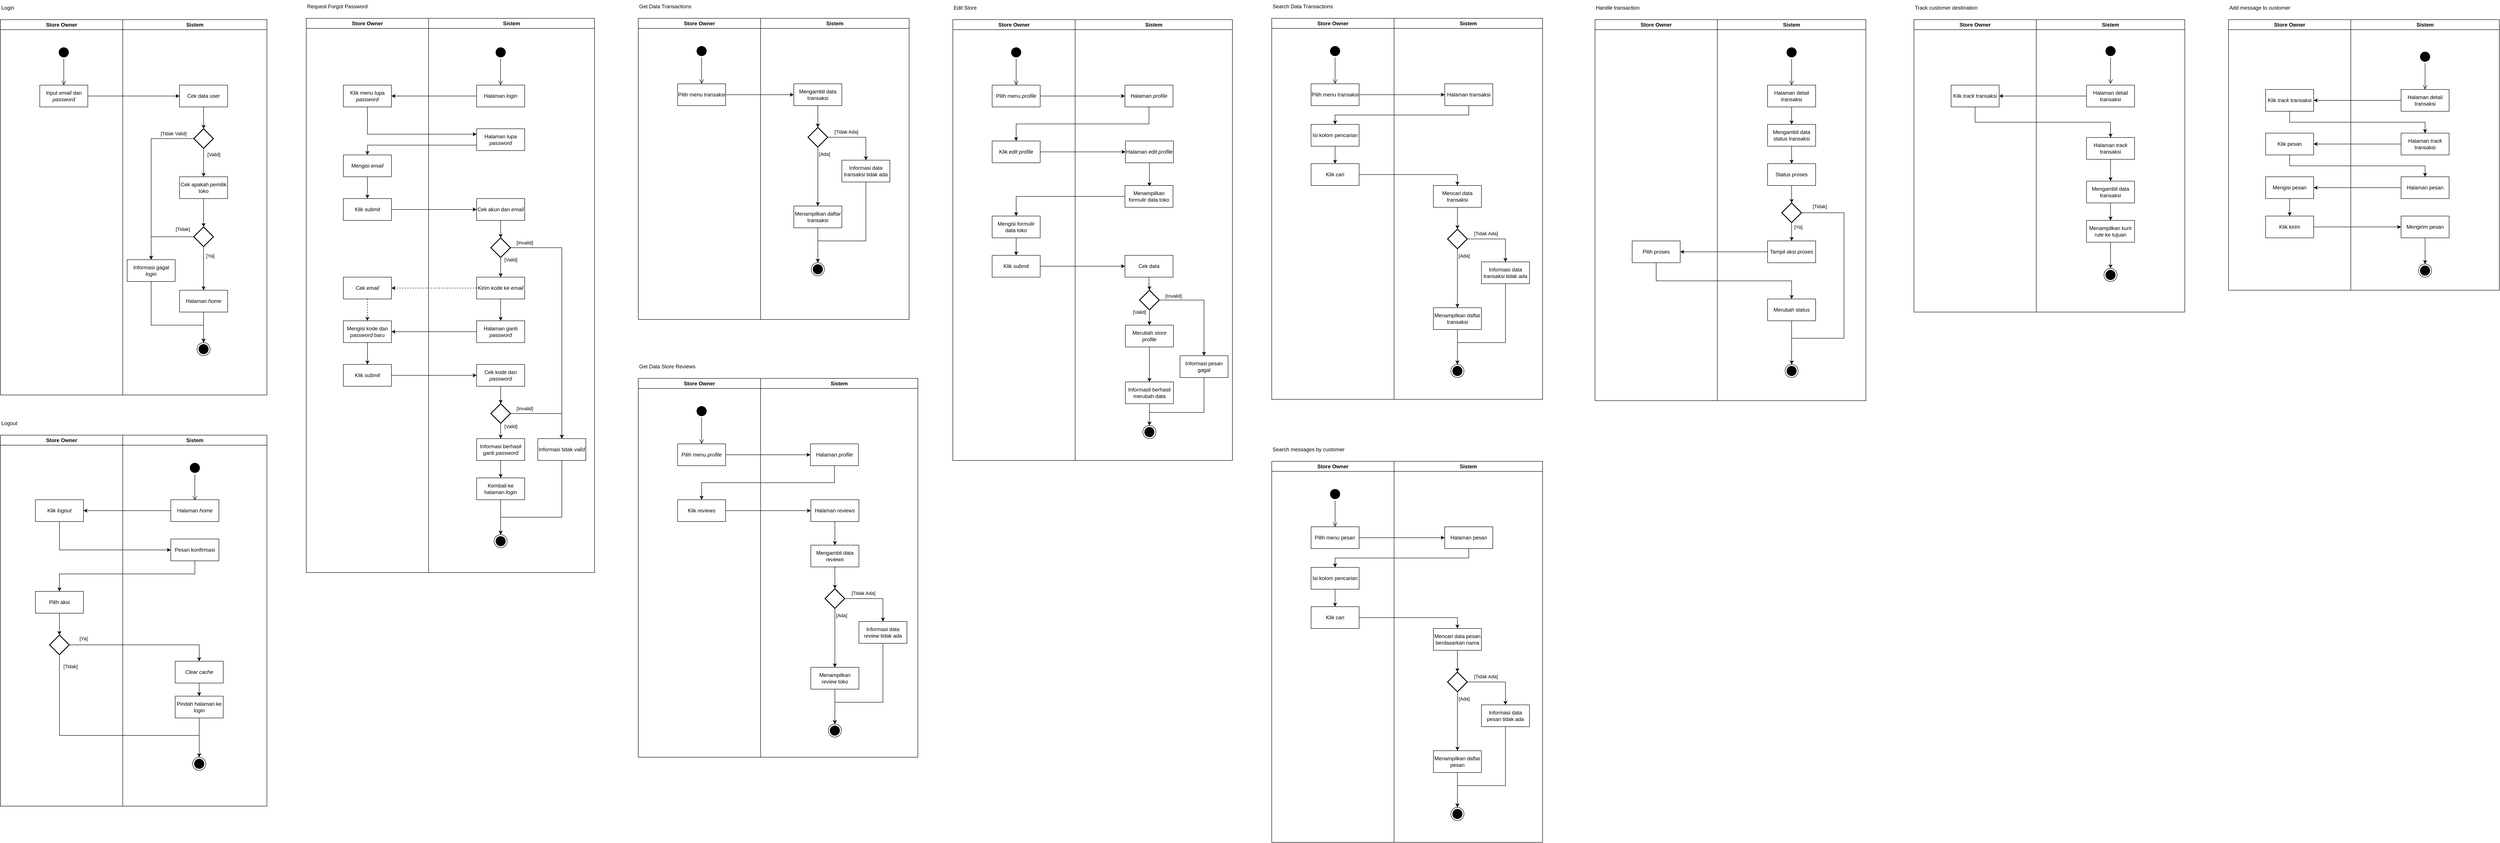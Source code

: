 <mxfile version="21.6.3" type="github">
  <diagram name="Page-1" id="xiiCET_Y6QIltrTSjUax">
    <mxGraphModel dx="2812" dy="1290" grid="1" gridSize="10" guides="1" tooltips="1" connect="1" arrows="1" fold="1" page="1" pageScale="1" pageWidth="827" pageHeight="1169" math="0" shadow="0">
      <root>
        <mxCell id="0" />
        <mxCell id="1" parent="0" />
        <mxCell id="NhR1j5uH20zTkMwMt2rW-1" value="" style="group;movable=1;resizable=1;rotatable=1;deletable=1;editable=1;locked=0;connectable=1;" parent="1" vertex="1" connectable="0">
          <mxGeometry x="-160" y="110" width="610" height="860" as="geometry" />
        </mxCell>
        <mxCell id="NhR1j5uH20zTkMwMt2rW-2" value="Store Owner" style="swimlane;whiteSpace=wrap;html=1;movable=1;resizable=1;rotatable=1;deletable=1;editable=1;locked=0;connectable=1;" parent="NhR1j5uH20zTkMwMt2rW-1" vertex="1">
          <mxGeometry width="280" height="860" as="geometry" />
        </mxCell>
        <mxCell id="NhR1j5uH20zTkMwMt2rW-3" value="" style="ellipse;html=1;shape=startState;fillColor=#000000;strokeColor=#030000;movable=1;resizable=1;rotatable=1;deletable=1;editable=1;locked=0;connectable=1;" parent="NhR1j5uH20zTkMwMt2rW-2" vertex="1">
          <mxGeometry x="130" y="60" width="30" height="30" as="geometry" />
        </mxCell>
        <mxCell id="NhR1j5uH20zTkMwMt2rW-4" value="" style="edgeStyle=orthogonalEdgeStyle;html=1;verticalAlign=bottom;endArrow=open;endSize=8;strokeColor=#030000;rounded=0;movable=1;resizable=1;rotatable=1;deletable=1;editable=1;locked=0;connectable=1;" parent="NhR1j5uH20zTkMwMt2rW-2" source="NhR1j5uH20zTkMwMt2rW-3" edge="1">
          <mxGeometry relative="1" as="geometry">
            <mxPoint x="145" y="150" as="targetPoint" />
          </mxGeometry>
        </mxCell>
        <mxCell id="NhR1j5uH20zTkMwMt2rW-5" value="Input &lt;i&gt;email&lt;/i&gt; dan &lt;i&gt;password&lt;/i&gt;" style="html=1;whiteSpace=wrap;movable=1;resizable=1;rotatable=1;deletable=1;editable=1;locked=0;connectable=1;" parent="NhR1j5uH20zTkMwMt2rW-2" vertex="1">
          <mxGeometry x="90" y="150" width="110" height="50" as="geometry" />
        </mxCell>
        <mxCell id="NhR1j5uH20zTkMwMt2rW-6" value="Sistem" style="swimlane;whiteSpace=wrap;html=1;movable=1;resizable=1;rotatable=1;deletable=1;editable=1;locked=0;connectable=1;" parent="NhR1j5uH20zTkMwMt2rW-1" vertex="1">
          <mxGeometry x="280" width="330" height="860" as="geometry" />
        </mxCell>
        <mxCell id="NhR1j5uH20zTkMwMt2rW-7" style="edgeStyle=orthogonalEdgeStyle;rounded=0;orthogonalLoop=1;jettySize=auto;html=1;movable=1;resizable=1;rotatable=1;deletable=1;editable=1;locked=0;connectable=1;" parent="NhR1j5uH20zTkMwMt2rW-6" source="NhR1j5uH20zTkMwMt2rW-8" target="NhR1j5uH20zTkMwMt2rW-13" edge="1">
          <mxGeometry relative="1" as="geometry" />
        </mxCell>
        <mxCell id="NhR1j5uH20zTkMwMt2rW-8" value="Cek data user" style="html=1;whiteSpace=wrap;movable=1;resizable=1;rotatable=1;deletable=1;editable=1;locked=0;connectable=1;" parent="NhR1j5uH20zTkMwMt2rW-6" vertex="1">
          <mxGeometry x="130" y="150" width="110" height="50" as="geometry" />
        </mxCell>
        <mxCell id="NhR1j5uH20zTkMwMt2rW-11" style="edgeStyle=orthogonalEdgeStyle;rounded=0;orthogonalLoop=1;jettySize=auto;html=1;exitX=0;exitY=0.5;exitDx=0;exitDy=0;exitPerimeter=0;movable=1;resizable=1;rotatable=1;deletable=1;editable=1;locked=0;connectable=1;" parent="NhR1j5uH20zTkMwMt2rW-6" source="NhR1j5uH20zTkMwMt2rW-13" target="NhR1j5uH20zTkMwMt2rW-16" edge="1">
          <mxGeometry relative="1" as="geometry" />
        </mxCell>
        <mxCell id="NhR1j5uH20zTkMwMt2rW-12" value="[Tidak Valid]" style="edgeLabel;html=1;align=center;verticalAlign=middle;resizable=1;points=[];movable=1;rotatable=1;deletable=1;editable=1;locked=0;connectable=1;" parent="NhR1j5uH20zTkMwMt2rW-11" vertex="1" connectable="0">
          <mxGeometry x="-0.512" relative="1" as="geometry">
            <mxPoint x="45" y="-12" as="offset" />
          </mxGeometry>
        </mxCell>
        <mxCell id="NhR1j5uH20zTkMwMt2rW-25" value="" style="edgeStyle=orthogonalEdgeStyle;rounded=0;orthogonalLoop=1;jettySize=auto;html=1;" parent="NhR1j5uH20zTkMwMt2rW-6" source="NhR1j5uH20zTkMwMt2rW-13" target="NhR1j5uH20zTkMwMt2rW-22" edge="1">
          <mxGeometry relative="1" as="geometry" />
        </mxCell>
        <mxCell id="NhR1j5uH20zTkMwMt2rW-26" value="[Valid]" style="edgeLabel;html=1;align=center;verticalAlign=middle;resizable=0;points=[];" parent="NhR1j5uH20zTkMwMt2rW-25" vertex="1" connectable="0">
          <mxGeometry x="-0.582" y="1" relative="1" as="geometry">
            <mxPoint x="22" as="offset" />
          </mxGeometry>
        </mxCell>
        <mxCell id="NhR1j5uH20zTkMwMt2rW-13" value="" style="strokeWidth=2;html=1;shape=mxgraph.flowchart.decision;whiteSpace=wrap;movable=1;resizable=1;rotatable=1;deletable=1;editable=1;locked=0;connectable=1;" parent="NhR1j5uH20zTkMwMt2rW-6" vertex="1">
          <mxGeometry x="162.5" y="250" width="45" height="45" as="geometry" />
        </mxCell>
        <mxCell id="NhR1j5uH20zTkMwMt2rW-31" style="edgeStyle=orthogonalEdgeStyle;rounded=0;orthogonalLoop=1;jettySize=auto;html=1;entryX=0.5;entryY=0;entryDx=0;entryDy=0;" parent="NhR1j5uH20zTkMwMt2rW-6" source="NhR1j5uH20zTkMwMt2rW-16" target="NhR1j5uH20zTkMwMt2rW-17" edge="1">
          <mxGeometry relative="1" as="geometry">
            <Array as="points">
              <mxPoint x="65" y="700" />
              <mxPoint x="185" y="700" />
            </Array>
          </mxGeometry>
        </mxCell>
        <mxCell id="NhR1j5uH20zTkMwMt2rW-16" value="Informasi gagal &lt;i&gt;login&lt;/i&gt;" style="html=1;whiteSpace=wrap;movable=1;resizable=1;rotatable=1;deletable=1;editable=1;locked=0;connectable=1;" parent="NhR1j5uH20zTkMwMt2rW-6" vertex="1">
          <mxGeometry x="10" y="550" width="110" height="50" as="geometry" />
        </mxCell>
        <mxCell id="NhR1j5uH20zTkMwMt2rW-17" value="" style="ellipse;html=1;shape=endState;fillColor=#000000;strokeColor=#000000;movable=1;resizable=1;rotatable=1;deletable=1;editable=1;locked=0;connectable=1;" parent="NhR1j5uH20zTkMwMt2rW-6" vertex="1">
          <mxGeometry x="170" y="740" width="30" height="30" as="geometry" />
        </mxCell>
        <mxCell id="NhR1j5uH20zTkMwMt2rW-24" value="" style="edgeStyle=orthogonalEdgeStyle;rounded=0;orthogonalLoop=1;jettySize=auto;html=1;" parent="NhR1j5uH20zTkMwMt2rW-6" source="NhR1j5uH20zTkMwMt2rW-22" target="NhR1j5uH20zTkMwMt2rW-23" edge="1">
          <mxGeometry relative="1" as="geometry" />
        </mxCell>
        <mxCell id="NhR1j5uH20zTkMwMt2rW-22" value="Cek apakah pemilik toko" style="html=1;whiteSpace=wrap;movable=1;resizable=1;rotatable=1;deletable=1;editable=1;locked=0;connectable=1;" parent="NhR1j5uH20zTkMwMt2rW-6" vertex="1">
          <mxGeometry x="130" y="360" width="110" height="50" as="geometry" />
        </mxCell>
        <mxCell id="NhR1j5uH20zTkMwMt2rW-27" style="edgeStyle=orthogonalEdgeStyle;rounded=0;orthogonalLoop=1;jettySize=auto;html=1;exitX=0;exitY=0.5;exitDx=0;exitDy=0;exitPerimeter=0;entryX=0.5;entryY=0;entryDx=0;entryDy=0;" parent="NhR1j5uH20zTkMwMt2rW-6" source="NhR1j5uH20zTkMwMt2rW-23" target="NhR1j5uH20zTkMwMt2rW-16" edge="1">
          <mxGeometry relative="1" as="geometry" />
        </mxCell>
        <mxCell id="NhR1j5uH20zTkMwMt2rW-32" value="[Tidak]" style="edgeLabel;html=1;align=center;verticalAlign=middle;resizable=0;points=[];" parent="NhR1j5uH20zTkMwMt2rW-27" vertex="1" connectable="0">
          <mxGeometry x="-0.652" y="2" relative="1" as="geometry">
            <mxPoint y="-20" as="offset" />
          </mxGeometry>
        </mxCell>
        <mxCell id="NhR1j5uH20zTkMwMt2rW-29" value="" style="edgeStyle=orthogonalEdgeStyle;rounded=0;orthogonalLoop=1;jettySize=auto;html=1;" parent="NhR1j5uH20zTkMwMt2rW-6" source="NhR1j5uH20zTkMwMt2rW-23" target="NhR1j5uH20zTkMwMt2rW-28" edge="1">
          <mxGeometry relative="1" as="geometry" />
        </mxCell>
        <mxCell id="NhR1j5uH20zTkMwMt2rW-33" value="[Ya]" style="edgeLabel;html=1;align=center;verticalAlign=middle;resizable=0;points=[];" parent="NhR1j5uH20zTkMwMt2rW-29" vertex="1" connectable="0">
          <mxGeometry x="-0.509" y="1" relative="1" as="geometry">
            <mxPoint x="14" y="-4" as="offset" />
          </mxGeometry>
        </mxCell>
        <mxCell id="NhR1j5uH20zTkMwMt2rW-23" value="" style="strokeWidth=2;html=1;shape=mxgraph.flowchart.decision;whiteSpace=wrap;movable=1;resizable=1;rotatable=1;deletable=1;editable=1;locked=0;connectable=1;" parent="NhR1j5uH20zTkMwMt2rW-6" vertex="1">
          <mxGeometry x="162.5" y="475" width="45" height="45" as="geometry" />
        </mxCell>
        <mxCell id="NhR1j5uH20zTkMwMt2rW-30" value="" style="edgeStyle=orthogonalEdgeStyle;rounded=0;orthogonalLoop=1;jettySize=auto;html=1;" parent="NhR1j5uH20zTkMwMt2rW-6" source="NhR1j5uH20zTkMwMt2rW-28" target="NhR1j5uH20zTkMwMt2rW-17" edge="1">
          <mxGeometry relative="1" as="geometry" />
        </mxCell>
        <mxCell id="NhR1j5uH20zTkMwMt2rW-28" value="Halaman &lt;i&gt;home&lt;/i&gt;" style="html=1;whiteSpace=wrap;movable=1;resizable=1;rotatable=1;deletable=1;editable=1;locked=0;connectable=1;" parent="NhR1j5uH20zTkMwMt2rW-6" vertex="1">
          <mxGeometry x="130" y="620" width="110" height="50" as="geometry" />
        </mxCell>
        <mxCell id="NhR1j5uH20zTkMwMt2rW-19" style="edgeStyle=orthogonalEdgeStyle;rounded=0;orthogonalLoop=1;jettySize=auto;html=1;entryX=0;entryY=0.5;entryDx=0;entryDy=0;movable=1;resizable=1;rotatable=1;deletable=1;editable=1;locked=0;connectable=1;" parent="NhR1j5uH20zTkMwMt2rW-1" source="NhR1j5uH20zTkMwMt2rW-5" target="NhR1j5uH20zTkMwMt2rW-8" edge="1">
          <mxGeometry relative="1" as="geometry" />
        </mxCell>
        <mxCell id="NhR1j5uH20zTkMwMt2rW-20" value="Login" style="text;html=1;align=left;verticalAlign=middle;resizable=0;points=[];autosize=1;strokeColor=none;fillColor=none;" parent="1" vertex="1">
          <mxGeometry x="-160" y="68" width="50" height="30" as="geometry" />
        </mxCell>
        <mxCell id="W2ZU-YtT6imNM6FTaDiL-1" value="" style="group;movable=1;resizable=1;rotatable=1;deletable=1;editable=1;locked=0;connectable=1;" vertex="1" connectable="0" parent="1">
          <mxGeometry x="540" y="107" width="660" height="1270" as="geometry" />
        </mxCell>
        <mxCell id="W2ZU-YtT6imNM6FTaDiL-2" value="Store Owner" style="swimlane;whiteSpace=wrap;html=1;movable=1;resizable=1;rotatable=1;deletable=1;editable=1;locked=0;connectable=1;" vertex="1" parent="W2ZU-YtT6imNM6FTaDiL-1">
          <mxGeometry width="280" height="1270" as="geometry" />
        </mxCell>
        <mxCell id="W2ZU-YtT6imNM6FTaDiL-68" value="Klik menu lupa &lt;i&gt;password&lt;/i&gt;" style="html=1;whiteSpace=wrap;" vertex="1" parent="W2ZU-YtT6imNM6FTaDiL-2">
          <mxGeometry x="85" y="153" width="110" height="50" as="geometry" />
        </mxCell>
        <mxCell id="W2ZU-YtT6imNM6FTaDiL-75" value="" style="edgeStyle=orthogonalEdgeStyle;rounded=0;orthogonalLoop=1;jettySize=auto;html=1;" edge="1" parent="W2ZU-YtT6imNM6FTaDiL-2" source="W2ZU-YtT6imNM6FTaDiL-72" target="W2ZU-YtT6imNM6FTaDiL-74">
          <mxGeometry relative="1" as="geometry" />
        </mxCell>
        <mxCell id="W2ZU-YtT6imNM6FTaDiL-72" value="Mengisi &lt;i&gt;email&lt;/i&gt;" style="html=1;whiteSpace=wrap;" vertex="1" parent="W2ZU-YtT6imNM6FTaDiL-2">
          <mxGeometry x="85" y="313" width="110" height="50" as="geometry" />
        </mxCell>
        <mxCell id="W2ZU-YtT6imNM6FTaDiL-74" value="Klik &lt;i&gt;submit&lt;/i&gt;" style="html=1;whiteSpace=wrap;" vertex="1" parent="W2ZU-YtT6imNM6FTaDiL-2">
          <mxGeometry x="85" y="413" width="110" height="50" as="geometry" />
        </mxCell>
        <mxCell id="W2ZU-YtT6imNM6FTaDiL-89" value="" style="edgeStyle=orthogonalEdgeStyle;rounded=0;orthogonalLoop=1;jettySize=auto;html=1;dashed=1;" edge="1" parent="W2ZU-YtT6imNM6FTaDiL-2" source="W2ZU-YtT6imNM6FTaDiL-86" target="W2ZU-YtT6imNM6FTaDiL-88">
          <mxGeometry relative="1" as="geometry" />
        </mxCell>
        <mxCell id="W2ZU-YtT6imNM6FTaDiL-86" value="Cek &lt;i&gt;email&lt;/i&gt;" style="html=1;whiteSpace=wrap;" vertex="1" parent="W2ZU-YtT6imNM6FTaDiL-2">
          <mxGeometry x="85" y="593" width="110" height="50" as="geometry" />
        </mxCell>
        <mxCell id="W2ZU-YtT6imNM6FTaDiL-92" value="" style="edgeStyle=orthogonalEdgeStyle;rounded=0;orthogonalLoop=1;jettySize=auto;html=1;" edge="1" parent="W2ZU-YtT6imNM6FTaDiL-2" source="W2ZU-YtT6imNM6FTaDiL-88" target="W2ZU-YtT6imNM6FTaDiL-91">
          <mxGeometry relative="1" as="geometry" />
        </mxCell>
        <mxCell id="W2ZU-YtT6imNM6FTaDiL-88" value="Mengisi kode dan &lt;i&gt;password&lt;/i&gt; baru" style="html=1;whiteSpace=wrap;" vertex="1" parent="W2ZU-YtT6imNM6FTaDiL-2">
          <mxGeometry x="85" y="693" width="110" height="50" as="geometry" />
        </mxCell>
        <mxCell id="W2ZU-YtT6imNM6FTaDiL-91" value="Klik &lt;i&gt;submit&lt;/i&gt;" style="html=1;whiteSpace=wrap;" vertex="1" parent="W2ZU-YtT6imNM6FTaDiL-2">
          <mxGeometry x="85" y="793" width="110" height="50" as="geometry" />
        </mxCell>
        <mxCell id="W2ZU-YtT6imNM6FTaDiL-6" value="Sistem" style="swimlane;whiteSpace=wrap;html=1;movable=1;resizable=1;rotatable=1;deletable=1;editable=1;locked=0;connectable=1;" vertex="1" parent="W2ZU-YtT6imNM6FTaDiL-1">
          <mxGeometry x="280" width="380" height="1270" as="geometry" />
        </mxCell>
        <mxCell id="W2ZU-YtT6imNM6FTaDiL-3" value="" style="ellipse;html=1;shape=startState;fillColor=#000000;strokeColor=#030000;movable=1;resizable=1;rotatable=1;deletable=1;editable=1;locked=0;connectable=1;" vertex="1" parent="W2ZU-YtT6imNM6FTaDiL-6">
          <mxGeometry x="150" y="63" width="30" height="30" as="geometry" />
        </mxCell>
        <mxCell id="W2ZU-YtT6imNM6FTaDiL-66" value="Halaman &lt;i&gt;login&lt;/i&gt;" style="html=1;whiteSpace=wrap;" vertex="1" parent="W2ZU-YtT6imNM6FTaDiL-6">
          <mxGeometry x="110" y="153" width="110" height="50" as="geometry" />
        </mxCell>
        <mxCell id="W2ZU-YtT6imNM6FTaDiL-67" value="" style="edgeStyle=orthogonalEdgeStyle;html=1;verticalAlign=bottom;endArrow=open;endSize=8;strokeColor=#030000;rounded=0;" edge="1" parent="W2ZU-YtT6imNM6FTaDiL-6">
          <mxGeometry relative="1" as="geometry">
            <mxPoint x="164.7" y="153" as="targetPoint" />
            <mxPoint x="164.7" y="93" as="sourcePoint" />
            <Array as="points">
              <mxPoint x="164.7" y="123" />
              <mxPoint x="164.7" y="123" />
            </Array>
          </mxGeometry>
        </mxCell>
        <mxCell id="W2ZU-YtT6imNM6FTaDiL-70" value="Halaman lupa &lt;i&gt;password&lt;/i&gt;" style="html=1;whiteSpace=wrap;" vertex="1" parent="W2ZU-YtT6imNM6FTaDiL-6">
          <mxGeometry x="110" y="253" width="110" height="50" as="geometry" />
        </mxCell>
        <mxCell id="W2ZU-YtT6imNM6FTaDiL-80" value="" style="edgeStyle=orthogonalEdgeStyle;rounded=0;orthogonalLoop=1;jettySize=auto;html=1;" edge="1" parent="W2ZU-YtT6imNM6FTaDiL-6" source="W2ZU-YtT6imNM6FTaDiL-76" target="W2ZU-YtT6imNM6FTaDiL-79">
          <mxGeometry relative="1" as="geometry" />
        </mxCell>
        <mxCell id="W2ZU-YtT6imNM6FTaDiL-76" value="Cek akun dan &lt;i&gt;email&lt;/i&gt;" style="html=1;whiteSpace=wrap;" vertex="1" parent="W2ZU-YtT6imNM6FTaDiL-6">
          <mxGeometry x="110" y="413" width="110" height="50" as="geometry" />
        </mxCell>
        <mxCell id="W2ZU-YtT6imNM6FTaDiL-82" value="" style="edgeStyle=orthogonalEdgeStyle;rounded=0;orthogonalLoop=1;jettySize=auto;html=1;" edge="1" parent="W2ZU-YtT6imNM6FTaDiL-6" source="W2ZU-YtT6imNM6FTaDiL-79" target="W2ZU-YtT6imNM6FTaDiL-81">
          <mxGeometry relative="1" as="geometry" />
        </mxCell>
        <mxCell id="W2ZU-YtT6imNM6FTaDiL-83" value="[Valid]" style="edgeLabel;html=1;align=center;verticalAlign=middle;resizable=0;points=[];" vertex="1" connectable="0" parent="W2ZU-YtT6imNM6FTaDiL-82">
          <mxGeometry x="-0.375" y="-1" relative="1" as="geometry">
            <mxPoint x="24" y="-9" as="offset" />
          </mxGeometry>
        </mxCell>
        <mxCell id="W2ZU-YtT6imNM6FTaDiL-124" style="edgeStyle=orthogonalEdgeStyle;rounded=0;orthogonalLoop=1;jettySize=auto;html=1;exitX=1;exitY=0.5;exitDx=0;exitDy=0;exitPerimeter=0;entryX=0.5;entryY=0;entryDx=0;entryDy=0;" edge="1" parent="W2ZU-YtT6imNM6FTaDiL-6" source="W2ZU-YtT6imNM6FTaDiL-79" target="W2ZU-YtT6imNM6FTaDiL-121">
          <mxGeometry relative="1" as="geometry" />
        </mxCell>
        <mxCell id="W2ZU-YtT6imNM6FTaDiL-127" value="[Invalid]" style="edgeLabel;html=1;align=center;verticalAlign=middle;resizable=0;points=[];" vertex="1" connectable="0" parent="W2ZU-YtT6imNM6FTaDiL-124">
          <mxGeometry x="-0.902" y="1" relative="1" as="geometry">
            <mxPoint x="5" y="-11" as="offset" />
          </mxGeometry>
        </mxCell>
        <mxCell id="W2ZU-YtT6imNM6FTaDiL-79" value="" style="strokeWidth=2;html=1;shape=mxgraph.flowchart.decision;whiteSpace=wrap;movable=1;resizable=1;rotatable=1;deletable=1;editable=1;locked=0;connectable=1;" vertex="1" parent="W2ZU-YtT6imNM6FTaDiL-6">
          <mxGeometry x="142.5" y="503" width="45" height="45" as="geometry" />
        </mxCell>
        <mxCell id="W2ZU-YtT6imNM6FTaDiL-85" value="" style="edgeStyle=orthogonalEdgeStyle;rounded=0;orthogonalLoop=1;jettySize=auto;html=1;" edge="1" parent="W2ZU-YtT6imNM6FTaDiL-6" source="W2ZU-YtT6imNM6FTaDiL-81" target="W2ZU-YtT6imNM6FTaDiL-84">
          <mxGeometry relative="1" as="geometry" />
        </mxCell>
        <mxCell id="W2ZU-YtT6imNM6FTaDiL-81" value="Kirim kode ke &lt;i&gt;email&lt;/i&gt;" style="html=1;whiteSpace=wrap;" vertex="1" parent="W2ZU-YtT6imNM6FTaDiL-6">
          <mxGeometry x="110" y="593" width="110" height="50" as="geometry" />
        </mxCell>
        <mxCell id="W2ZU-YtT6imNM6FTaDiL-84" value="Halaman ganti &lt;i&gt;password&lt;/i&gt;" style="html=1;whiteSpace=wrap;" vertex="1" parent="W2ZU-YtT6imNM6FTaDiL-6">
          <mxGeometry x="110" y="693" width="110" height="50" as="geometry" />
        </mxCell>
        <mxCell id="W2ZU-YtT6imNM6FTaDiL-111" value="" style="edgeStyle=orthogonalEdgeStyle;rounded=0;orthogonalLoop=1;jettySize=auto;html=1;" edge="1" parent="W2ZU-YtT6imNM6FTaDiL-6" source="W2ZU-YtT6imNM6FTaDiL-93" target="W2ZU-YtT6imNM6FTaDiL-110">
          <mxGeometry relative="1" as="geometry" />
        </mxCell>
        <mxCell id="W2ZU-YtT6imNM6FTaDiL-93" value="Cek kode dan &lt;i&gt;password&lt;/i&gt;" style="html=1;whiteSpace=wrap;" vertex="1" parent="W2ZU-YtT6imNM6FTaDiL-6">
          <mxGeometry x="110" y="793" width="110" height="50" as="geometry" />
        </mxCell>
        <mxCell id="W2ZU-YtT6imNM6FTaDiL-114" value="" style="edgeStyle=orthogonalEdgeStyle;rounded=0;orthogonalLoop=1;jettySize=auto;html=1;" edge="1" parent="W2ZU-YtT6imNM6FTaDiL-6" source="W2ZU-YtT6imNM6FTaDiL-110" target="W2ZU-YtT6imNM6FTaDiL-112">
          <mxGeometry relative="1" as="geometry" />
        </mxCell>
        <mxCell id="W2ZU-YtT6imNM6FTaDiL-116" value="[Valid]" style="edgeLabel;html=1;align=center;verticalAlign=middle;resizable=0;points=[];" vertex="1" connectable="0" parent="W2ZU-YtT6imNM6FTaDiL-114">
          <mxGeometry x="-0.57" relative="1" as="geometry">
            <mxPoint x="23" y="-3" as="offset" />
          </mxGeometry>
        </mxCell>
        <mxCell id="W2ZU-YtT6imNM6FTaDiL-123" style="edgeStyle=orthogonalEdgeStyle;rounded=0;orthogonalLoop=1;jettySize=auto;html=1;exitX=1;exitY=0.5;exitDx=0;exitDy=0;exitPerimeter=0;entryX=0.5;entryY=0;entryDx=0;entryDy=0;" edge="1" parent="W2ZU-YtT6imNM6FTaDiL-6" source="W2ZU-YtT6imNM6FTaDiL-110" target="W2ZU-YtT6imNM6FTaDiL-121">
          <mxGeometry relative="1" as="geometry" />
        </mxCell>
        <mxCell id="W2ZU-YtT6imNM6FTaDiL-126" value="[Invalid]" style="edgeLabel;html=1;align=center;verticalAlign=middle;resizable=0;points=[];" vertex="1" connectable="0" parent="W2ZU-YtT6imNM6FTaDiL-123">
          <mxGeometry x="-0.321" y="1" relative="1" as="geometry">
            <mxPoint x="-27" y="-11" as="offset" />
          </mxGeometry>
        </mxCell>
        <mxCell id="W2ZU-YtT6imNM6FTaDiL-110" value="" style="strokeWidth=2;html=1;shape=mxgraph.flowchart.decision;whiteSpace=wrap;movable=1;resizable=1;rotatable=1;deletable=1;editable=1;locked=0;connectable=1;" vertex="1" parent="W2ZU-YtT6imNM6FTaDiL-6">
          <mxGeometry x="142.5" y="883" width="45" height="45" as="geometry" />
        </mxCell>
        <mxCell id="W2ZU-YtT6imNM6FTaDiL-115" value="" style="edgeStyle=orthogonalEdgeStyle;rounded=0;orthogonalLoop=1;jettySize=auto;html=1;" edge="1" parent="W2ZU-YtT6imNM6FTaDiL-6" source="W2ZU-YtT6imNM6FTaDiL-112" target="W2ZU-YtT6imNM6FTaDiL-113">
          <mxGeometry relative="1" as="geometry" />
        </mxCell>
        <mxCell id="W2ZU-YtT6imNM6FTaDiL-112" value="Informasi berhasil ganti &lt;i&gt;password&lt;/i&gt;" style="html=1;whiteSpace=wrap;" vertex="1" parent="W2ZU-YtT6imNM6FTaDiL-6">
          <mxGeometry x="110" y="963" width="110" height="50" as="geometry" />
        </mxCell>
        <mxCell id="W2ZU-YtT6imNM6FTaDiL-118" value="" style="edgeStyle=orthogonalEdgeStyle;rounded=0;orthogonalLoop=1;jettySize=auto;html=1;" edge="1" parent="W2ZU-YtT6imNM6FTaDiL-6" source="W2ZU-YtT6imNM6FTaDiL-113" target="W2ZU-YtT6imNM6FTaDiL-117">
          <mxGeometry relative="1" as="geometry" />
        </mxCell>
        <mxCell id="W2ZU-YtT6imNM6FTaDiL-113" value="Kembali ke halaman &lt;i&gt;login&lt;/i&gt;" style="html=1;whiteSpace=wrap;" vertex="1" parent="W2ZU-YtT6imNM6FTaDiL-6">
          <mxGeometry x="110" y="1053" width="110" height="50" as="geometry" />
        </mxCell>
        <mxCell id="W2ZU-YtT6imNM6FTaDiL-117" value="" style="ellipse;html=1;shape=endState;fillColor=#000000;strokeColor=#000000;movable=1;resizable=1;rotatable=1;deletable=1;editable=1;locked=0;connectable=1;" vertex="1" parent="W2ZU-YtT6imNM6FTaDiL-6">
          <mxGeometry x="150" y="1183" width="30" height="30" as="geometry" />
        </mxCell>
        <mxCell id="W2ZU-YtT6imNM6FTaDiL-125" style="edgeStyle=orthogonalEdgeStyle;rounded=0;orthogonalLoop=1;jettySize=auto;html=1;entryX=0.5;entryY=0;entryDx=0;entryDy=0;" edge="1" parent="W2ZU-YtT6imNM6FTaDiL-6" source="W2ZU-YtT6imNM6FTaDiL-121" target="W2ZU-YtT6imNM6FTaDiL-117">
          <mxGeometry relative="1" as="geometry">
            <Array as="points">
              <mxPoint x="305" y="1143" />
              <mxPoint x="165" y="1143" />
            </Array>
          </mxGeometry>
        </mxCell>
        <mxCell id="W2ZU-YtT6imNM6FTaDiL-121" value="Informasi tidak &lt;i&gt;valid&lt;/i&gt;" style="html=1;whiteSpace=wrap;" vertex="1" parent="W2ZU-YtT6imNM6FTaDiL-6">
          <mxGeometry x="250" y="963" width="110" height="50" as="geometry" />
        </mxCell>
        <mxCell id="W2ZU-YtT6imNM6FTaDiL-69" style="edgeStyle=orthogonalEdgeStyle;rounded=0;orthogonalLoop=1;jettySize=auto;html=1;exitX=0;exitY=0.5;exitDx=0;exitDy=0;entryX=1;entryY=0.5;entryDx=0;entryDy=0;" edge="1" parent="W2ZU-YtT6imNM6FTaDiL-1" source="W2ZU-YtT6imNM6FTaDiL-66" target="W2ZU-YtT6imNM6FTaDiL-68">
          <mxGeometry relative="1" as="geometry" />
        </mxCell>
        <mxCell id="W2ZU-YtT6imNM6FTaDiL-71" style="edgeStyle=orthogonalEdgeStyle;rounded=0;orthogonalLoop=1;jettySize=auto;html=1;entryX=0;entryY=0.25;entryDx=0;entryDy=0;" edge="1" parent="W2ZU-YtT6imNM6FTaDiL-1" source="W2ZU-YtT6imNM6FTaDiL-68" target="W2ZU-YtT6imNM6FTaDiL-70">
          <mxGeometry relative="1" as="geometry">
            <Array as="points">
              <mxPoint x="140" y="266" />
            </Array>
          </mxGeometry>
        </mxCell>
        <mxCell id="W2ZU-YtT6imNM6FTaDiL-73" style="edgeStyle=orthogonalEdgeStyle;rounded=0;orthogonalLoop=1;jettySize=auto;html=1;exitX=0;exitY=0.75;exitDx=0;exitDy=0;" edge="1" parent="W2ZU-YtT6imNM6FTaDiL-1" source="W2ZU-YtT6imNM6FTaDiL-70" target="W2ZU-YtT6imNM6FTaDiL-72">
          <mxGeometry relative="1" as="geometry" />
        </mxCell>
        <mxCell id="W2ZU-YtT6imNM6FTaDiL-78" style="edgeStyle=orthogonalEdgeStyle;rounded=0;orthogonalLoop=1;jettySize=auto;html=1;exitX=1;exitY=0.5;exitDx=0;exitDy=0;" edge="1" parent="W2ZU-YtT6imNM6FTaDiL-1" source="W2ZU-YtT6imNM6FTaDiL-74" target="W2ZU-YtT6imNM6FTaDiL-76">
          <mxGeometry relative="1" as="geometry" />
        </mxCell>
        <mxCell id="W2ZU-YtT6imNM6FTaDiL-87" style="edgeStyle=orthogonalEdgeStyle;rounded=0;orthogonalLoop=1;jettySize=auto;html=1;exitX=0;exitY=0.5;exitDx=0;exitDy=0;entryX=1;entryY=0.5;entryDx=0;entryDy=0;dashed=1;" edge="1" parent="W2ZU-YtT6imNM6FTaDiL-1" source="W2ZU-YtT6imNM6FTaDiL-81" target="W2ZU-YtT6imNM6FTaDiL-86">
          <mxGeometry relative="1" as="geometry" />
        </mxCell>
        <mxCell id="W2ZU-YtT6imNM6FTaDiL-90" style="edgeStyle=orthogonalEdgeStyle;rounded=0;orthogonalLoop=1;jettySize=auto;html=1;exitX=0;exitY=0.5;exitDx=0;exitDy=0;entryX=1;entryY=0.5;entryDx=0;entryDy=0;" edge="1" parent="W2ZU-YtT6imNM6FTaDiL-1" source="W2ZU-YtT6imNM6FTaDiL-84" target="W2ZU-YtT6imNM6FTaDiL-88">
          <mxGeometry relative="1" as="geometry" />
        </mxCell>
        <mxCell id="W2ZU-YtT6imNM6FTaDiL-108" style="edgeStyle=orthogonalEdgeStyle;rounded=0;orthogonalLoop=1;jettySize=auto;html=1;exitX=1;exitY=0.5;exitDx=0;exitDy=0;" edge="1" parent="W2ZU-YtT6imNM6FTaDiL-1" source="W2ZU-YtT6imNM6FTaDiL-91" target="W2ZU-YtT6imNM6FTaDiL-93">
          <mxGeometry relative="1" as="geometry" />
        </mxCell>
        <mxCell id="W2ZU-YtT6imNM6FTaDiL-27" value="Request Forgot Password" style="text;html=1;align=left;verticalAlign=middle;resizable=0;points=[];autosize=1;strokeColor=none;fillColor=none;" vertex="1" parent="1">
          <mxGeometry x="540" y="65" width="160" height="30" as="geometry" />
        </mxCell>
        <mxCell id="W2ZU-YtT6imNM6FTaDiL-28" value="Store Owner" style="swimlane;whiteSpace=wrap;html=1;" vertex="1" parent="1">
          <mxGeometry x="1300" y="107" width="280" height="690" as="geometry" />
        </mxCell>
        <mxCell id="W2ZU-YtT6imNM6FTaDiL-29" value="" style="ellipse;html=1;shape=startState;fillColor=#000000;strokeColor=#030000;" vertex="1" parent="W2ZU-YtT6imNM6FTaDiL-28">
          <mxGeometry x="130" y="60" width="30" height="30" as="geometry" />
        </mxCell>
        <mxCell id="W2ZU-YtT6imNM6FTaDiL-30" value="" style="edgeStyle=orthogonalEdgeStyle;html=1;verticalAlign=bottom;endArrow=open;endSize=8;strokeColor=#030000;rounded=0;" edge="1" parent="W2ZU-YtT6imNM6FTaDiL-28" source="W2ZU-YtT6imNM6FTaDiL-29">
          <mxGeometry relative="1" as="geometry">
            <mxPoint x="145" y="150" as="targetPoint" />
          </mxGeometry>
        </mxCell>
        <mxCell id="W2ZU-YtT6imNM6FTaDiL-31" value="Pilih menu transaksi" style="html=1;whiteSpace=wrap;" vertex="1" parent="W2ZU-YtT6imNM6FTaDiL-28">
          <mxGeometry x="90" y="150" width="110" height="50" as="geometry" />
        </mxCell>
        <mxCell id="W2ZU-YtT6imNM6FTaDiL-32" value="Sistem" style="swimlane;whiteSpace=wrap;html=1;movable=1;resizable=1;rotatable=1;deletable=1;editable=1;locked=0;connectable=1;" vertex="1" parent="1">
          <mxGeometry x="1580" y="107" width="340" height="690" as="geometry" />
        </mxCell>
        <mxCell id="W2ZU-YtT6imNM6FTaDiL-33" style="edgeStyle=orthogonalEdgeStyle;rounded=0;orthogonalLoop=1;jettySize=auto;html=1;" edge="1" parent="W2ZU-YtT6imNM6FTaDiL-32" source="W2ZU-YtT6imNM6FTaDiL-34" target="W2ZU-YtT6imNM6FTaDiL-39">
          <mxGeometry relative="1" as="geometry" />
        </mxCell>
        <mxCell id="W2ZU-YtT6imNM6FTaDiL-34" value="Mengambil data transaksi" style="html=1;whiteSpace=wrap;movable=1;resizable=1;rotatable=1;deletable=1;editable=1;locked=0;connectable=1;" vertex="1" parent="W2ZU-YtT6imNM6FTaDiL-32">
          <mxGeometry x="76" y="150" width="110" height="50" as="geometry" />
        </mxCell>
        <mxCell id="W2ZU-YtT6imNM6FTaDiL-35" value="" style="edgeStyle=orthogonalEdgeStyle;rounded=0;orthogonalLoop=1;jettySize=auto;html=1;" edge="1" parent="W2ZU-YtT6imNM6FTaDiL-32" source="W2ZU-YtT6imNM6FTaDiL-39" target="W2ZU-YtT6imNM6FTaDiL-41">
          <mxGeometry relative="1" as="geometry" />
        </mxCell>
        <mxCell id="W2ZU-YtT6imNM6FTaDiL-36" value="[Ada]" style="edgeLabel;html=1;align=center;verticalAlign=middle;resizable=0;points=[];" vertex="1" connectable="0" parent="W2ZU-YtT6imNM6FTaDiL-35">
          <mxGeometry x="-0.773" y="3" relative="1" as="geometry">
            <mxPoint x="12" as="offset" />
          </mxGeometry>
        </mxCell>
        <mxCell id="W2ZU-YtT6imNM6FTaDiL-37" style="edgeStyle=orthogonalEdgeStyle;rounded=0;orthogonalLoop=1;jettySize=auto;html=1;exitX=1;exitY=0.5;exitDx=0;exitDy=0;exitPerimeter=0;entryX=0.5;entryY=0;entryDx=0;entryDy=0;" edge="1" parent="W2ZU-YtT6imNM6FTaDiL-32" source="W2ZU-YtT6imNM6FTaDiL-39" target="W2ZU-YtT6imNM6FTaDiL-43">
          <mxGeometry relative="1" as="geometry" />
        </mxCell>
        <mxCell id="W2ZU-YtT6imNM6FTaDiL-38" value="[Tidak Ada]" style="edgeLabel;html=1;align=center;verticalAlign=middle;resizable=0;points=[];" vertex="1" connectable="0" parent="W2ZU-YtT6imNM6FTaDiL-37">
          <mxGeometry x="-0.547" relative="1" as="geometry">
            <mxPoint x="11" y="-13" as="offset" />
          </mxGeometry>
        </mxCell>
        <mxCell id="W2ZU-YtT6imNM6FTaDiL-39" value="" style="strokeWidth=2;html=1;shape=mxgraph.flowchart.decision;whiteSpace=wrap;" vertex="1" parent="W2ZU-YtT6imNM6FTaDiL-32">
          <mxGeometry x="108.5" y="250" width="45" height="45" as="geometry" />
        </mxCell>
        <mxCell id="W2ZU-YtT6imNM6FTaDiL-40" value="" style="edgeStyle=orthogonalEdgeStyle;rounded=0;orthogonalLoop=1;jettySize=auto;html=1;" edge="1" parent="W2ZU-YtT6imNM6FTaDiL-32" source="W2ZU-YtT6imNM6FTaDiL-41" target="W2ZU-YtT6imNM6FTaDiL-44">
          <mxGeometry relative="1" as="geometry" />
        </mxCell>
        <mxCell id="W2ZU-YtT6imNM6FTaDiL-41" value="Menampilkan daftar transaksi" style="html=1;whiteSpace=wrap;" vertex="1" parent="W2ZU-YtT6imNM6FTaDiL-32">
          <mxGeometry x="76" y="430" width="110" height="50" as="geometry" />
        </mxCell>
        <mxCell id="W2ZU-YtT6imNM6FTaDiL-42" style="edgeStyle=orthogonalEdgeStyle;rounded=0;orthogonalLoop=1;jettySize=auto;html=1;exitX=0.5;exitY=1;exitDx=0;exitDy=0;entryX=0.5;entryY=0;entryDx=0;entryDy=0;" edge="1" parent="W2ZU-YtT6imNM6FTaDiL-32" source="W2ZU-YtT6imNM6FTaDiL-43" target="W2ZU-YtT6imNM6FTaDiL-44">
          <mxGeometry relative="1" as="geometry">
            <Array as="points">
              <mxPoint x="241" y="510" />
              <mxPoint x="131" y="510" />
            </Array>
          </mxGeometry>
        </mxCell>
        <mxCell id="W2ZU-YtT6imNM6FTaDiL-43" value="Informasi data transaksi tidak ada" style="html=1;whiteSpace=wrap;" vertex="1" parent="W2ZU-YtT6imNM6FTaDiL-32">
          <mxGeometry x="186" y="325" width="110" height="50" as="geometry" />
        </mxCell>
        <mxCell id="W2ZU-YtT6imNM6FTaDiL-44" value="" style="ellipse;html=1;shape=endState;fillColor=#000000;strokeColor=#000000;movable=1;resizable=1;rotatable=1;deletable=1;editable=1;locked=0;connectable=1;" vertex="1" parent="W2ZU-YtT6imNM6FTaDiL-32">
          <mxGeometry x="116" y="560" width="30" height="30" as="geometry" />
        </mxCell>
        <mxCell id="W2ZU-YtT6imNM6FTaDiL-45" style="edgeStyle=orthogonalEdgeStyle;rounded=0;orthogonalLoop=1;jettySize=auto;html=1;entryX=0;entryY=0.5;entryDx=0;entryDy=0;" edge="1" parent="1" source="W2ZU-YtT6imNM6FTaDiL-31" target="W2ZU-YtT6imNM6FTaDiL-34">
          <mxGeometry relative="1" as="geometry" />
        </mxCell>
        <mxCell id="W2ZU-YtT6imNM6FTaDiL-46" value="Get Data Transactions" style="text;html=1;align=left;verticalAlign=middle;resizable=0;points=[];autosize=1;strokeColor=none;fillColor=none;" vertex="1" parent="1">
          <mxGeometry x="1300" y="65" width="140" height="30" as="geometry" />
        </mxCell>
        <mxCell id="W2ZU-YtT6imNM6FTaDiL-47" value="Store Owner" style="swimlane;whiteSpace=wrap;html=1;" vertex="1" parent="1">
          <mxGeometry x="1300" y="932" width="280" height="868" as="geometry" />
        </mxCell>
        <mxCell id="W2ZU-YtT6imNM6FTaDiL-48" value="" style="ellipse;html=1;shape=startState;fillColor=#000000;strokeColor=#030000;" vertex="1" parent="W2ZU-YtT6imNM6FTaDiL-47">
          <mxGeometry x="130" y="60" width="30" height="30" as="geometry" />
        </mxCell>
        <mxCell id="W2ZU-YtT6imNM6FTaDiL-49" value="" style="edgeStyle=orthogonalEdgeStyle;html=1;verticalAlign=bottom;endArrow=open;endSize=8;strokeColor=#030000;rounded=0;" edge="1" parent="W2ZU-YtT6imNM6FTaDiL-47" source="W2ZU-YtT6imNM6FTaDiL-48">
          <mxGeometry relative="1" as="geometry">
            <mxPoint x="145" y="150" as="targetPoint" />
          </mxGeometry>
        </mxCell>
        <mxCell id="W2ZU-YtT6imNM6FTaDiL-50" value="Pilih menu &lt;i&gt;profile&lt;/i&gt;" style="html=1;whiteSpace=wrap;" vertex="1" parent="W2ZU-YtT6imNM6FTaDiL-47">
          <mxGeometry x="90" y="150" width="110" height="50" as="geometry" />
        </mxCell>
        <mxCell id="W2ZU-YtT6imNM6FTaDiL-130" value="Klik &lt;i&gt;reviews&lt;/i&gt;" style="html=1;whiteSpace=wrap;" vertex="1" parent="W2ZU-YtT6imNM6FTaDiL-47">
          <mxGeometry x="90" y="278" width="110" height="50" as="geometry" />
        </mxCell>
        <mxCell id="W2ZU-YtT6imNM6FTaDiL-51" value="Sistem" style="swimlane;whiteSpace=wrap;html=1;movable=1;resizable=1;rotatable=1;deletable=1;editable=1;locked=0;connectable=1;" vertex="1" parent="1">
          <mxGeometry x="1580" y="932" width="360" height="868" as="geometry" />
        </mxCell>
        <mxCell id="W2ZU-YtT6imNM6FTaDiL-52" style="edgeStyle=orthogonalEdgeStyle;rounded=0;orthogonalLoop=1;jettySize=auto;html=1;" edge="1" parent="W2ZU-YtT6imNM6FTaDiL-51" source="W2ZU-YtT6imNM6FTaDiL-53" target="W2ZU-YtT6imNM6FTaDiL-58">
          <mxGeometry relative="1" as="geometry" />
        </mxCell>
        <mxCell id="W2ZU-YtT6imNM6FTaDiL-53" value="Mengambil data &lt;i&gt;reviews&lt;/i&gt;" style="html=1;whiteSpace=wrap;movable=1;resizable=1;rotatable=1;deletable=1;editable=1;locked=0;connectable=1;" vertex="1" parent="W2ZU-YtT6imNM6FTaDiL-51">
          <mxGeometry x="115" y="382" width="110" height="50" as="geometry" />
        </mxCell>
        <mxCell id="W2ZU-YtT6imNM6FTaDiL-54" value="" style="edgeStyle=orthogonalEdgeStyle;rounded=0;orthogonalLoop=1;jettySize=auto;html=1;" edge="1" parent="W2ZU-YtT6imNM6FTaDiL-51" source="W2ZU-YtT6imNM6FTaDiL-58" target="W2ZU-YtT6imNM6FTaDiL-60">
          <mxGeometry relative="1" as="geometry" />
        </mxCell>
        <mxCell id="W2ZU-YtT6imNM6FTaDiL-55" value="[Ada]" style="edgeLabel;html=1;align=center;verticalAlign=middle;resizable=0;points=[];" vertex="1" connectable="0" parent="W2ZU-YtT6imNM6FTaDiL-54">
          <mxGeometry x="-0.773" y="3" relative="1" as="geometry">
            <mxPoint x="12" as="offset" />
          </mxGeometry>
        </mxCell>
        <mxCell id="W2ZU-YtT6imNM6FTaDiL-56" style="edgeStyle=orthogonalEdgeStyle;rounded=0;orthogonalLoop=1;jettySize=auto;html=1;exitX=1;exitY=0.5;exitDx=0;exitDy=0;exitPerimeter=0;entryX=0.5;entryY=0;entryDx=0;entryDy=0;" edge="1" parent="W2ZU-YtT6imNM6FTaDiL-51" source="W2ZU-YtT6imNM6FTaDiL-58" target="W2ZU-YtT6imNM6FTaDiL-62">
          <mxGeometry relative="1" as="geometry" />
        </mxCell>
        <mxCell id="W2ZU-YtT6imNM6FTaDiL-57" value="[Tidak Ada]" style="edgeLabel;html=1;align=center;verticalAlign=middle;resizable=0;points=[];" vertex="1" connectable="0" parent="W2ZU-YtT6imNM6FTaDiL-56">
          <mxGeometry x="-0.547" relative="1" as="geometry">
            <mxPoint x="11" y="-13" as="offset" />
          </mxGeometry>
        </mxCell>
        <mxCell id="W2ZU-YtT6imNM6FTaDiL-58" value="" style="strokeWidth=2;html=1;shape=mxgraph.flowchart.decision;whiteSpace=wrap;" vertex="1" parent="W2ZU-YtT6imNM6FTaDiL-51">
          <mxGeometry x="147.5" y="482" width="45" height="45" as="geometry" />
        </mxCell>
        <mxCell id="W2ZU-YtT6imNM6FTaDiL-59" value="" style="edgeStyle=orthogonalEdgeStyle;rounded=0;orthogonalLoop=1;jettySize=auto;html=1;" edge="1" parent="W2ZU-YtT6imNM6FTaDiL-51" source="W2ZU-YtT6imNM6FTaDiL-60" target="W2ZU-YtT6imNM6FTaDiL-63">
          <mxGeometry relative="1" as="geometry" />
        </mxCell>
        <mxCell id="W2ZU-YtT6imNM6FTaDiL-60" value="Menampilkan &lt;i&gt;review&lt;/i&gt; toko" style="html=1;whiteSpace=wrap;" vertex="1" parent="W2ZU-YtT6imNM6FTaDiL-51">
          <mxGeometry x="115" y="662" width="110" height="50" as="geometry" />
        </mxCell>
        <mxCell id="W2ZU-YtT6imNM6FTaDiL-61" style="edgeStyle=orthogonalEdgeStyle;rounded=0;orthogonalLoop=1;jettySize=auto;html=1;exitX=0.5;exitY=1;exitDx=0;exitDy=0;entryX=0.5;entryY=0;entryDx=0;entryDy=0;" edge="1" parent="W2ZU-YtT6imNM6FTaDiL-51" source="W2ZU-YtT6imNM6FTaDiL-62" target="W2ZU-YtT6imNM6FTaDiL-63">
          <mxGeometry relative="1" as="geometry">
            <Array as="points">
              <mxPoint x="280" y="742" />
              <mxPoint x="170" y="742" />
            </Array>
          </mxGeometry>
        </mxCell>
        <mxCell id="W2ZU-YtT6imNM6FTaDiL-62" value="Informasi data &lt;i&gt;review&lt;/i&gt; tidak ada" style="html=1;whiteSpace=wrap;" vertex="1" parent="W2ZU-YtT6imNM6FTaDiL-51">
          <mxGeometry x="225" y="557" width="110" height="50" as="geometry" />
        </mxCell>
        <mxCell id="W2ZU-YtT6imNM6FTaDiL-63" value="" style="ellipse;html=1;shape=endState;fillColor=#000000;strokeColor=#000000;movable=1;resizable=1;rotatable=1;deletable=1;editable=1;locked=0;connectable=1;" vertex="1" parent="W2ZU-YtT6imNM6FTaDiL-51">
          <mxGeometry x="155" y="792" width="30" height="30" as="geometry" />
        </mxCell>
        <mxCell id="W2ZU-YtT6imNM6FTaDiL-128" value="Halaman &lt;i&gt;profile&lt;/i&gt;" style="html=1;whiteSpace=wrap;" vertex="1" parent="W2ZU-YtT6imNM6FTaDiL-51">
          <mxGeometry x="114" y="150" width="110" height="50" as="geometry" />
        </mxCell>
        <mxCell id="W2ZU-YtT6imNM6FTaDiL-134" value="" style="edgeStyle=orthogonalEdgeStyle;rounded=0;orthogonalLoop=1;jettySize=auto;html=1;" edge="1" parent="W2ZU-YtT6imNM6FTaDiL-51" source="W2ZU-YtT6imNM6FTaDiL-132" target="W2ZU-YtT6imNM6FTaDiL-53">
          <mxGeometry relative="1" as="geometry" />
        </mxCell>
        <mxCell id="W2ZU-YtT6imNM6FTaDiL-132" value="Halaman &lt;i&gt;reviews&lt;/i&gt;" style="html=1;whiteSpace=wrap;movable=1;resizable=1;rotatable=1;deletable=1;editable=1;locked=0;connectable=1;" vertex="1" parent="W2ZU-YtT6imNM6FTaDiL-51">
          <mxGeometry x="115" y="278" width="110" height="50" as="geometry" />
        </mxCell>
        <mxCell id="W2ZU-YtT6imNM6FTaDiL-65" value="Get Data Store Reviews" style="text;html=1;align=left;verticalAlign=middle;resizable=0;points=[];autosize=1;strokeColor=none;fillColor=none;" vertex="1" parent="1">
          <mxGeometry x="1300" y="890" width="150" height="30" as="geometry" />
        </mxCell>
        <mxCell id="W2ZU-YtT6imNM6FTaDiL-129" style="edgeStyle=orthogonalEdgeStyle;rounded=0;orthogonalLoop=1;jettySize=auto;html=1;exitX=1;exitY=0.5;exitDx=0;exitDy=0;entryX=0;entryY=0.5;entryDx=0;entryDy=0;" edge="1" parent="1" source="W2ZU-YtT6imNM6FTaDiL-50" target="W2ZU-YtT6imNM6FTaDiL-128">
          <mxGeometry relative="1" as="geometry" />
        </mxCell>
        <mxCell id="W2ZU-YtT6imNM6FTaDiL-131" style="edgeStyle=orthogonalEdgeStyle;rounded=0;orthogonalLoop=1;jettySize=auto;html=1;exitX=0.5;exitY=1;exitDx=0;exitDy=0;entryX=0.5;entryY=0;entryDx=0;entryDy=0;" edge="1" parent="1" source="W2ZU-YtT6imNM6FTaDiL-128" target="W2ZU-YtT6imNM6FTaDiL-130">
          <mxGeometry relative="1" as="geometry" />
        </mxCell>
        <mxCell id="W2ZU-YtT6imNM6FTaDiL-133" style="edgeStyle=orthogonalEdgeStyle;rounded=0;orthogonalLoop=1;jettySize=auto;html=1;exitX=1;exitY=0.5;exitDx=0;exitDy=0;entryX=0;entryY=0.5;entryDx=0;entryDy=0;" edge="1" parent="1" source="W2ZU-YtT6imNM6FTaDiL-130" target="W2ZU-YtT6imNM6FTaDiL-132">
          <mxGeometry relative="1" as="geometry" />
        </mxCell>
        <mxCell id="W2ZU-YtT6imNM6FTaDiL-135" value="" style="group;movable=1;resizable=1;rotatable=1;deletable=1;editable=1;locked=0;connectable=1;" vertex="1" connectable="0" parent="1">
          <mxGeometry x="-160" y="1062" width="610" height="850" as="geometry" />
        </mxCell>
        <mxCell id="W2ZU-YtT6imNM6FTaDiL-136" value="Store Owner" style="swimlane;whiteSpace=wrap;html=1;movable=1;resizable=1;rotatable=1;deletable=1;editable=1;locked=0;connectable=1;" vertex="1" parent="W2ZU-YtT6imNM6FTaDiL-135">
          <mxGeometry width="280" height="850" as="geometry" />
        </mxCell>
        <mxCell id="W2ZU-YtT6imNM6FTaDiL-137" value="Klik &lt;i&gt;logout&lt;/i&gt;" style="html=1;whiteSpace=wrap;movable=1;resizable=1;rotatable=1;deletable=1;editable=1;locked=0;connectable=1;" vertex="1" parent="W2ZU-YtT6imNM6FTaDiL-136">
          <mxGeometry x="80" y="148" width="110" height="50" as="geometry" />
        </mxCell>
        <mxCell id="W2ZU-YtT6imNM6FTaDiL-138" value="" style="strokeWidth=2;html=1;shape=mxgraph.flowchart.decision;whiteSpace=wrap;movable=1;resizable=1;rotatable=1;deletable=1;editable=1;locked=0;connectable=1;" vertex="1" parent="W2ZU-YtT6imNM6FTaDiL-136">
          <mxGeometry x="112.5" y="458" width="45" height="45" as="geometry" />
        </mxCell>
        <mxCell id="W2ZU-YtT6imNM6FTaDiL-139" value="" style="edgeStyle=orthogonalEdgeStyle;rounded=0;orthogonalLoop=1;jettySize=auto;html=1;" edge="1" parent="W2ZU-YtT6imNM6FTaDiL-136" source="W2ZU-YtT6imNM6FTaDiL-140" target="W2ZU-YtT6imNM6FTaDiL-138">
          <mxGeometry relative="1" as="geometry" />
        </mxCell>
        <mxCell id="W2ZU-YtT6imNM6FTaDiL-140" value="Pilih aksi" style="html=1;whiteSpace=wrap;movable=1;resizable=1;rotatable=1;deletable=1;editable=1;locked=0;connectable=1;" vertex="1" parent="W2ZU-YtT6imNM6FTaDiL-136">
          <mxGeometry x="80" y="358" width="110" height="50" as="geometry" />
        </mxCell>
        <mxCell id="W2ZU-YtT6imNM6FTaDiL-141" value="Sistem" style="swimlane;whiteSpace=wrap;html=1;movable=1;resizable=1;rotatable=1;deletable=1;editable=1;locked=0;connectable=1;" vertex="1" parent="W2ZU-YtT6imNM6FTaDiL-135">
          <mxGeometry x="280" width="330" height="850" as="geometry" />
        </mxCell>
        <mxCell id="W2ZU-YtT6imNM6FTaDiL-142" value="" style="ellipse;html=1;shape=endState;fillColor=#000000;strokeColor=#000000;movable=1;resizable=1;rotatable=1;deletable=1;editable=1;locked=0;connectable=1;" vertex="1" parent="W2ZU-YtT6imNM6FTaDiL-141">
          <mxGeometry x="160" y="738" width="30" height="30" as="geometry" />
        </mxCell>
        <mxCell id="W2ZU-YtT6imNM6FTaDiL-143" value="" style="ellipse;html=1;shape=startState;fillColor=#000000;strokeColor=#030000;movable=1;resizable=1;rotatable=1;deletable=1;editable=1;locked=0;connectable=1;" vertex="1" parent="W2ZU-YtT6imNM6FTaDiL-141">
          <mxGeometry x="150" y="60" width="30" height="30" as="geometry" />
        </mxCell>
        <mxCell id="W2ZU-YtT6imNM6FTaDiL-144" value="" style="edgeStyle=orthogonalEdgeStyle;html=1;verticalAlign=bottom;endArrow=open;endSize=8;strokeColor=#030000;rounded=0;movable=1;resizable=1;rotatable=1;deletable=1;editable=1;locked=0;connectable=1;" edge="1" parent="W2ZU-YtT6imNM6FTaDiL-141" source="W2ZU-YtT6imNM6FTaDiL-143">
          <mxGeometry relative="1" as="geometry">
            <mxPoint x="165" y="150" as="targetPoint" />
          </mxGeometry>
        </mxCell>
        <mxCell id="W2ZU-YtT6imNM6FTaDiL-145" value="Halaman &lt;i&gt;home&lt;/i&gt;" style="html=1;whiteSpace=wrap;movable=1;resizable=1;rotatable=1;deletable=1;editable=1;locked=0;connectable=1;" vertex="1" parent="W2ZU-YtT6imNM6FTaDiL-141">
          <mxGeometry x="110" y="148" width="110" height="50" as="geometry" />
        </mxCell>
        <mxCell id="W2ZU-YtT6imNM6FTaDiL-146" value="Pesan konfirmasi" style="html=1;whiteSpace=wrap;movable=1;resizable=1;rotatable=1;deletable=1;editable=1;locked=0;connectable=1;" vertex="1" parent="W2ZU-YtT6imNM6FTaDiL-141">
          <mxGeometry x="110" y="238" width="110" height="50" as="geometry" />
        </mxCell>
        <mxCell id="W2ZU-YtT6imNM6FTaDiL-147" value="" style="edgeStyle=orthogonalEdgeStyle;rounded=0;orthogonalLoop=1;jettySize=auto;html=1;" edge="1" parent="W2ZU-YtT6imNM6FTaDiL-141" source="W2ZU-YtT6imNM6FTaDiL-148" target="W2ZU-YtT6imNM6FTaDiL-150">
          <mxGeometry relative="1" as="geometry" />
        </mxCell>
        <mxCell id="W2ZU-YtT6imNM6FTaDiL-148" value="&lt;i&gt;Clear cache&lt;/i&gt;" style="html=1;whiteSpace=wrap;movable=1;resizable=1;rotatable=1;deletable=1;editable=1;locked=0;connectable=1;" vertex="1" parent="W2ZU-YtT6imNM6FTaDiL-141">
          <mxGeometry x="120" y="518" width="110" height="50" as="geometry" />
        </mxCell>
        <mxCell id="W2ZU-YtT6imNM6FTaDiL-149" value="" style="edgeStyle=orthogonalEdgeStyle;rounded=0;orthogonalLoop=1;jettySize=auto;html=1;" edge="1" parent="W2ZU-YtT6imNM6FTaDiL-141" source="W2ZU-YtT6imNM6FTaDiL-150" target="W2ZU-YtT6imNM6FTaDiL-142">
          <mxGeometry relative="1" as="geometry" />
        </mxCell>
        <mxCell id="W2ZU-YtT6imNM6FTaDiL-150" value="Pindah halaman ke &lt;i&gt;login&lt;/i&gt;" style="html=1;whiteSpace=wrap;movable=1;resizable=1;rotatable=1;deletable=1;editable=1;locked=0;connectable=1;" vertex="1" parent="W2ZU-YtT6imNM6FTaDiL-141">
          <mxGeometry x="120" y="598" width="110" height="50" as="geometry" />
        </mxCell>
        <mxCell id="W2ZU-YtT6imNM6FTaDiL-151" style="edgeStyle=orthogonalEdgeStyle;rounded=0;orthogonalLoop=1;jettySize=auto;html=1;exitX=0;exitY=0.5;exitDx=0;exitDy=0;entryX=1;entryY=0.5;entryDx=0;entryDy=0;" edge="1" parent="W2ZU-YtT6imNM6FTaDiL-135" source="W2ZU-YtT6imNM6FTaDiL-145" target="W2ZU-YtT6imNM6FTaDiL-137">
          <mxGeometry relative="1" as="geometry" />
        </mxCell>
        <mxCell id="W2ZU-YtT6imNM6FTaDiL-152" style="edgeStyle=orthogonalEdgeStyle;rounded=0;orthogonalLoop=1;jettySize=auto;html=1;exitX=0.5;exitY=1;exitDx=0;exitDy=0;entryX=0;entryY=0.5;entryDx=0;entryDy=0;" edge="1" parent="W2ZU-YtT6imNM6FTaDiL-135" source="W2ZU-YtT6imNM6FTaDiL-137" target="W2ZU-YtT6imNM6FTaDiL-146">
          <mxGeometry relative="1" as="geometry" />
        </mxCell>
        <mxCell id="W2ZU-YtT6imNM6FTaDiL-153" style="edgeStyle=orthogonalEdgeStyle;rounded=0;orthogonalLoop=1;jettySize=auto;html=1;exitX=0.5;exitY=1;exitDx=0;exitDy=0;entryX=0.5;entryY=0;entryDx=0;entryDy=0;" edge="1" parent="W2ZU-YtT6imNM6FTaDiL-135" source="W2ZU-YtT6imNM6FTaDiL-146" target="W2ZU-YtT6imNM6FTaDiL-140">
          <mxGeometry relative="1" as="geometry">
            <Array as="points">
              <mxPoint x="445" y="318" />
              <mxPoint x="135" y="318" />
            </Array>
          </mxGeometry>
        </mxCell>
        <mxCell id="W2ZU-YtT6imNM6FTaDiL-154" style="edgeStyle=orthogonalEdgeStyle;rounded=0;orthogonalLoop=1;jettySize=auto;html=1;exitX=1;exitY=0.5;exitDx=0;exitDy=0;exitPerimeter=0;entryX=0.5;entryY=0;entryDx=0;entryDy=0;" edge="1" parent="W2ZU-YtT6imNM6FTaDiL-135" source="W2ZU-YtT6imNM6FTaDiL-138" target="W2ZU-YtT6imNM6FTaDiL-148">
          <mxGeometry relative="1" as="geometry" />
        </mxCell>
        <mxCell id="W2ZU-YtT6imNM6FTaDiL-155" value="[Ya]" style="edgeLabel;html=1;align=center;verticalAlign=middle;resizable=0;points=[];" vertex="1" connectable="0" parent="W2ZU-YtT6imNM6FTaDiL-154">
          <mxGeometry x="-0.785" y="1" relative="1" as="geometry">
            <mxPoint x="-4" y="-14" as="offset" />
          </mxGeometry>
        </mxCell>
        <mxCell id="W2ZU-YtT6imNM6FTaDiL-156" style="edgeStyle=orthogonalEdgeStyle;rounded=0;orthogonalLoop=1;jettySize=auto;html=1;exitX=0.5;exitY=1;exitDx=0;exitDy=0;exitPerimeter=0;entryX=0.5;entryY=0;entryDx=0;entryDy=0;" edge="1" parent="W2ZU-YtT6imNM6FTaDiL-135" source="W2ZU-YtT6imNM6FTaDiL-138" target="W2ZU-YtT6imNM6FTaDiL-142">
          <mxGeometry relative="1" as="geometry">
            <Array as="points">
              <mxPoint x="135" y="688" />
              <mxPoint x="455" y="688" />
            </Array>
          </mxGeometry>
        </mxCell>
        <mxCell id="W2ZU-YtT6imNM6FTaDiL-157" value="[Tidak]" style="edgeLabel;html=1;align=center;verticalAlign=middle;resizable=0;points=[];" vertex="1" connectable="0" parent="W2ZU-YtT6imNM6FTaDiL-156">
          <mxGeometry x="-0.869" y="-2" relative="1" as="geometry">
            <mxPoint x="27" y="-10" as="offset" />
          </mxGeometry>
        </mxCell>
        <mxCell id="W2ZU-YtT6imNM6FTaDiL-158" value="Logout" style="text;html=1;align=left;verticalAlign=middle;resizable=0;points=[];autosize=1;strokeColor=none;fillColor=none;" vertex="1" parent="1">
          <mxGeometry x="-160" y="1020" width="60" height="30" as="geometry" />
        </mxCell>
        <mxCell id="W2ZU-YtT6imNM6FTaDiL-159" value="Store Owner" style="swimlane;whiteSpace=wrap;html=1;" vertex="1" parent="1">
          <mxGeometry x="2020" y="110" width="280" height="1010" as="geometry" />
        </mxCell>
        <mxCell id="W2ZU-YtT6imNM6FTaDiL-160" value="" style="ellipse;html=1;shape=startState;fillColor=#000000;strokeColor=#030000;" vertex="1" parent="W2ZU-YtT6imNM6FTaDiL-159">
          <mxGeometry x="130" y="60" width="30" height="30" as="geometry" />
        </mxCell>
        <mxCell id="W2ZU-YtT6imNM6FTaDiL-161" value="" style="edgeStyle=orthogonalEdgeStyle;html=1;verticalAlign=bottom;endArrow=open;endSize=8;strokeColor=#030000;rounded=0;" edge="1" parent="W2ZU-YtT6imNM6FTaDiL-159" source="W2ZU-YtT6imNM6FTaDiL-160">
          <mxGeometry relative="1" as="geometry">
            <mxPoint x="145" y="150" as="targetPoint" />
          </mxGeometry>
        </mxCell>
        <mxCell id="W2ZU-YtT6imNM6FTaDiL-162" value="Pilih menu &lt;i&gt;profile&lt;/i&gt;" style="html=1;whiteSpace=wrap;" vertex="1" parent="W2ZU-YtT6imNM6FTaDiL-159">
          <mxGeometry x="90" y="150" width="110" height="50" as="geometry" />
        </mxCell>
        <mxCell id="W2ZU-YtT6imNM6FTaDiL-163" value="Klik &lt;i&gt;edit profile&lt;/i&gt;" style="html=1;whiteSpace=wrap;" vertex="1" parent="W2ZU-YtT6imNM6FTaDiL-159">
          <mxGeometry x="90" y="278" width="110" height="50" as="geometry" />
        </mxCell>
        <mxCell id="W2ZU-YtT6imNM6FTaDiL-188" value="" style="edgeStyle=orthogonalEdgeStyle;rounded=0;orthogonalLoop=1;jettySize=auto;html=1;" edge="1" parent="W2ZU-YtT6imNM6FTaDiL-159" source="W2ZU-YtT6imNM6FTaDiL-185" target="W2ZU-YtT6imNM6FTaDiL-187">
          <mxGeometry relative="1" as="geometry" />
        </mxCell>
        <mxCell id="W2ZU-YtT6imNM6FTaDiL-185" value="Mengisi formulir data toko" style="html=1;whiteSpace=wrap;movable=1;resizable=1;rotatable=1;deletable=1;editable=1;locked=0;connectable=1;" vertex="1" parent="W2ZU-YtT6imNM6FTaDiL-159">
          <mxGeometry x="90" y="450" width="110" height="50" as="geometry" />
        </mxCell>
        <mxCell id="W2ZU-YtT6imNM6FTaDiL-187" value="Klik &lt;i&gt;submit&lt;/i&gt;" style="html=1;whiteSpace=wrap;movable=1;resizable=1;rotatable=1;deletable=1;editable=1;locked=0;connectable=1;" vertex="1" parent="W2ZU-YtT6imNM6FTaDiL-159">
          <mxGeometry x="90" y="540" width="110" height="50" as="geometry" />
        </mxCell>
        <mxCell id="W2ZU-YtT6imNM6FTaDiL-164" value="Sistem" style="swimlane;whiteSpace=wrap;html=1;movable=1;resizable=1;rotatable=1;deletable=1;editable=1;locked=0;connectable=1;" vertex="1" parent="1">
          <mxGeometry x="2300" y="110" width="360" height="1010" as="geometry" />
        </mxCell>
        <mxCell id="W2ZU-YtT6imNM6FTaDiL-176" value="" style="ellipse;html=1;shape=endState;fillColor=#000000;strokeColor=#000000;movable=1;resizable=1;rotatable=1;deletable=1;editable=1;locked=0;connectable=1;" vertex="1" parent="W2ZU-YtT6imNM6FTaDiL-164">
          <mxGeometry x="155" y="930" width="30" height="30" as="geometry" />
        </mxCell>
        <mxCell id="W2ZU-YtT6imNM6FTaDiL-177" value="Halaman &lt;i&gt;profile&lt;/i&gt;" style="html=1;whiteSpace=wrap;" vertex="1" parent="W2ZU-YtT6imNM6FTaDiL-164">
          <mxGeometry x="114" y="150" width="110" height="50" as="geometry" />
        </mxCell>
        <mxCell id="W2ZU-YtT6imNM6FTaDiL-178" value="" style="edgeStyle=orthogonalEdgeStyle;rounded=0;orthogonalLoop=1;jettySize=auto;html=1;" edge="1" parent="W2ZU-YtT6imNM6FTaDiL-164" source="W2ZU-YtT6imNM6FTaDiL-179">
          <mxGeometry relative="1" as="geometry">
            <mxPoint x="170" y="382" as="targetPoint" />
          </mxGeometry>
        </mxCell>
        <mxCell id="W2ZU-YtT6imNM6FTaDiL-179" value="Halaman &lt;i&gt;edit profile&lt;/i&gt;" style="html=1;whiteSpace=wrap;movable=1;resizable=1;rotatable=1;deletable=1;editable=1;locked=0;connectable=1;" vertex="1" parent="W2ZU-YtT6imNM6FTaDiL-164">
          <mxGeometry x="115" y="278" width="110" height="50" as="geometry" />
        </mxCell>
        <mxCell id="W2ZU-YtT6imNM6FTaDiL-184" value="Menampilkan formulir data toko" style="html=1;whiteSpace=wrap;movable=1;resizable=1;rotatable=1;deletable=1;editable=1;locked=0;connectable=1;" vertex="1" parent="W2ZU-YtT6imNM6FTaDiL-164">
          <mxGeometry x="114" y="380" width="110" height="50" as="geometry" />
        </mxCell>
        <mxCell id="W2ZU-YtT6imNM6FTaDiL-203" value="" style="edgeStyle=orthogonalEdgeStyle;rounded=0;orthogonalLoop=1;jettySize=auto;html=1;" edge="1" parent="W2ZU-YtT6imNM6FTaDiL-164" source="W2ZU-YtT6imNM6FTaDiL-189" target="W2ZU-YtT6imNM6FTaDiL-191">
          <mxGeometry relative="1" as="geometry" />
        </mxCell>
        <mxCell id="W2ZU-YtT6imNM6FTaDiL-189" value="Cek data" style="html=1;whiteSpace=wrap;movable=1;resizable=1;rotatable=1;deletable=1;editable=1;locked=0;connectable=1;" vertex="1" parent="W2ZU-YtT6imNM6FTaDiL-164">
          <mxGeometry x="114" y="540" width="110" height="50" as="geometry" />
        </mxCell>
        <mxCell id="W2ZU-YtT6imNM6FTaDiL-213" style="edgeStyle=orthogonalEdgeStyle;rounded=0;orthogonalLoop=1;jettySize=auto;html=1;exitX=0.5;exitY=1;exitDx=0;exitDy=0;" edge="1" parent="W2ZU-YtT6imNM6FTaDiL-164" source="W2ZU-YtT6imNM6FTaDiL-202" target="W2ZU-YtT6imNM6FTaDiL-212">
          <mxGeometry relative="1" as="geometry" />
        </mxCell>
        <mxCell id="W2ZU-YtT6imNM6FTaDiL-202" value="Merubah &lt;i&gt;store profile&lt;/i&gt;" style="html=1;whiteSpace=wrap;movable=1;resizable=1;rotatable=1;deletable=1;editable=1;locked=0;connectable=1;" vertex="1" parent="W2ZU-YtT6imNM6FTaDiL-164">
          <mxGeometry x="115" y="700" width="110" height="50" as="geometry" />
        </mxCell>
        <mxCell id="W2ZU-YtT6imNM6FTaDiL-204" value="" style="edgeStyle=orthogonalEdgeStyle;rounded=0;orthogonalLoop=1;jettySize=auto;html=1;" edge="1" parent="W2ZU-YtT6imNM6FTaDiL-164" source="W2ZU-YtT6imNM6FTaDiL-191" target="W2ZU-YtT6imNM6FTaDiL-202">
          <mxGeometry relative="1" as="geometry" />
        </mxCell>
        <mxCell id="W2ZU-YtT6imNM6FTaDiL-205" value="[Valid]" style="edgeLabel;html=1;align=center;verticalAlign=middle;resizable=0;points=[];" vertex="1" connectable="0" parent="W2ZU-YtT6imNM6FTaDiL-204">
          <mxGeometry x="-0.464" relative="1" as="geometry">
            <mxPoint x="-23" y="-7" as="offset" />
          </mxGeometry>
        </mxCell>
        <mxCell id="W2ZU-YtT6imNM6FTaDiL-208" style="edgeStyle=orthogonalEdgeStyle;rounded=0;orthogonalLoop=1;jettySize=auto;html=1;exitX=1;exitY=0.5;exitDx=0;exitDy=0;exitPerimeter=0;" edge="1" parent="W2ZU-YtT6imNM6FTaDiL-164" source="W2ZU-YtT6imNM6FTaDiL-191" target="W2ZU-YtT6imNM6FTaDiL-207">
          <mxGeometry relative="1" as="geometry" />
        </mxCell>
        <mxCell id="W2ZU-YtT6imNM6FTaDiL-209" value="[Invalid]" style="edgeLabel;html=1;align=center;verticalAlign=middle;resizable=0;points=[];" vertex="1" connectable="0" parent="W2ZU-YtT6imNM6FTaDiL-208">
          <mxGeometry x="-0.776" relative="1" as="geometry">
            <mxPoint x="6" y="-10" as="offset" />
          </mxGeometry>
        </mxCell>
        <mxCell id="W2ZU-YtT6imNM6FTaDiL-191" value="" style="strokeWidth=2;html=1;shape=mxgraph.flowchart.decision;whiteSpace=wrap;" vertex="1" parent="W2ZU-YtT6imNM6FTaDiL-164">
          <mxGeometry x="147.5" y="620" width="45" height="45" as="geometry" />
        </mxCell>
        <mxCell id="W2ZU-YtT6imNM6FTaDiL-215" style="edgeStyle=orthogonalEdgeStyle;rounded=0;orthogonalLoop=1;jettySize=auto;html=1;exitX=0.5;exitY=1;exitDx=0;exitDy=0;entryX=0.5;entryY=0;entryDx=0;entryDy=0;" edge="1" parent="W2ZU-YtT6imNM6FTaDiL-164" source="W2ZU-YtT6imNM6FTaDiL-207" target="W2ZU-YtT6imNM6FTaDiL-176">
          <mxGeometry relative="1" as="geometry">
            <Array as="points">
              <mxPoint x="295" y="900" />
              <mxPoint x="170" y="900" />
            </Array>
          </mxGeometry>
        </mxCell>
        <mxCell id="W2ZU-YtT6imNM6FTaDiL-207" value="Informasi pesan gagal" style="html=1;whiteSpace=wrap;movable=1;resizable=1;rotatable=1;deletable=1;editable=1;locked=0;connectable=1;" vertex="1" parent="W2ZU-YtT6imNM6FTaDiL-164">
          <mxGeometry x="240" y="770" width="110" height="50" as="geometry" />
        </mxCell>
        <mxCell id="W2ZU-YtT6imNM6FTaDiL-214" style="edgeStyle=orthogonalEdgeStyle;rounded=0;orthogonalLoop=1;jettySize=auto;html=1;exitX=0.5;exitY=1;exitDx=0;exitDy=0;entryX=0.5;entryY=0;entryDx=0;entryDy=0;" edge="1" parent="W2ZU-YtT6imNM6FTaDiL-164" source="W2ZU-YtT6imNM6FTaDiL-212" target="W2ZU-YtT6imNM6FTaDiL-176">
          <mxGeometry relative="1" as="geometry" />
        </mxCell>
        <mxCell id="W2ZU-YtT6imNM6FTaDiL-212" value="Informasil berhasil merubah data" style="html=1;whiteSpace=wrap;movable=1;resizable=1;rotatable=1;deletable=1;editable=1;locked=0;connectable=1;" vertex="1" parent="W2ZU-YtT6imNM6FTaDiL-164">
          <mxGeometry x="115" y="830" width="110" height="50" as="geometry" />
        </mxCell>
        <mxCell id="W2ZU-YtT6imNM6FTaDiL-180" value="Edit Store" style="text;html=1;align=left;verticalAlign=middle;resizable=0;points=[];autosize=1;strokeColor=none;fillColor=none;" vertex="1" parent="1">
          <mxGeometry x="2020" y="68" width="80" height="30" as="geometry" />
        </mxCell>
        <mxCell id="W2ZU-YtT6imNM6FTaDiL-181" style="edgeStyle=orthogonalEdgeStyle;rounded=0;orthogonalLoop=1;jettySize=auto;html=1;exitX=1;exitY=0.5;exitDx=0;exitDy=0;entryX=0;entryY=0.5;entryDx=0;entryDy=0;" edge="1" parent="1" source="W2ZU-YtT6imNM6FTaDiL-162" target="W2ZU-YtT6imNM6FTaDiL-177">
          <mxGeometry relative="1" as="geometry" />
        </mxCell>
        <mxCell id="W2ZU-YtT6imNM6FTaDiL-182" style="edgeStyle=orthogonalEdgeStyle;rounded=0;orthogonalLoop=1;jettySize=auto;html=1;exitX=0.5;exitY=1;exitDx=0;exitDy=0;entryX=0.5;entryY=0;entryDx=0;entryDy=0;" edge="1" parent="1" source="W2ZU-YtT6imNM6FTaDiL-177" target="W2ZU-YtT6imNM6FTaDiL-163">
          <mxGeometry relative="1" as="geometry" />
        </mxCell>
        <mxCell id="W2ZU-YtT6imNM6FTaDiL-183" style="edgeStyle=orthogonalEdgeStyle;rounded=0;orthogonalLoop=1;jettySize=auto;html=1;exitX=1;exitY=0.5;exitDx=0;exitDy=0;entryX=0;entryY=0.5;entryDx=0;entryDy=0;" edge="1" parent="1" source="W2ZU-YtT6imNM6FTaDiL-163" target="W2ZU-YtT6imNM6FTaDiL-179">
          <mxGeometry relative="1" as="geometry" />
        </mxCell>
        <mxCell id="W2ZU-YtT6imNM6FTaDiL-186" style="edgeStyle=orthogonalEdgeStyle;rounded=0;orthogonalLoop=1;jettySize=auto;html=1;exitX=0;exitY=0.5;exitDx=0;exitDy=0;entryX=0.5;entryY=0;entryDx=0;entryDy=0;" edge="1" parent="1" source="W2ZU-YtT6imNM6FTaDiL-184" target="W2ZU-YtT6imNM6FTaDiL-185">
          <mxGeometry relative="1" as="geometry" />
        </mxCell>
        <mxCell id="W2ZU-YtT6imNM6FTaDiL-190" style="edgeStyle=orthogonalEdgeStyle;rounded=0;orthogonalLoop=1;jettySize=auto;html=1;exitX=1;exitY=0.5;exitDx=0;exitDy=0;entryX=0;entryY=0.5;entryDx=0;entryDy=0;" edge="1" parent="1" source="W2ZU-YtT6imNM6FTaDiL-187" target="W2ZU-YtT6imNM6FTaDiL-189">
          <mxGeometry relative="1" as="geometry" />
        </mxCell>
        <mxCell id="W2ZU-YtT6imNM6FTaDiL-216" value="Store Owner" style="swimlane;whiteSpace=wrap;html=1;" vertex="1" parent="1">
          <mxGeometry x="2750" y="107" width="280" height="873" as="geometry" />
        </mxCell>
        <mxCell id="W2ZU-YtT6imNM6FTaDiL-217" value="" style="ellipse;html=1;shape=startState;fillColor=#000000;strokeColor=#030000;" vertex="1" parent="W2ZU-YtT6imNM6FTaDiL-216">
          <mxGeometry x="130" y="60" width="30" height="30" as="geometry" />
        </mxCell>
        <mxCell id="W2ZU-YtT6imNM6FTaDiL-218" value="" style="edgeStyle=orthogonalEdgeStyle;html=1;verticalAlign=bottom;endArrow=open;endSize=8;strokeColor=#030000;rounded=0;" edge="1" parent="W2ZU-YtT6imNM6FTaDiL-216" source="W2ZU-YtT6imNM6FTaDiL-217">
          <mxGeometry relative="1" as="geometry">
            <mxPoint x="145" y="150" as="targetPoint" />
          </mxGeometry>
        </mxCell>
        <mxCell id="W2ZU-YtT6imNM6FTaDiL-219" value="Pilih menu transaksi" style="html=1;whiteSpace=wrap;" vertex="1" parent="W2ZU-YtT6imNM6FTaDiL-216">
          <mxGeometry x="90" y="150" width="110" height="50" as="geometry" />
        </mxCell>
        <mxCell id="W2ZU-YtT6imNM6FTaDiL-240" style="edgeStyle=orthogonalEdgeStyle;rounded=0;orthogonalLoop=1;jettySize=auto;html=1;exitX=0.5;exitY=1;exitDx=0;exitDy=0;entryX=0.5;entryY=0;entryDx=0;entryDy=0;" edge="1" parent="W2ZU-YtT6imNM6FTaDiL-216" source="W2ZU-YtT6imNM6FTaDiL-237" target="W2ZU-YtT6imNM6FTaDiL-238">
          <mxGeometry relative="1" as="geometry" />
        </mxCell>
        <mxCell id="W2ZU-YtT6imNM6FTaDiL-237" value="Isi kolom pencarian" style="html=1;whiteSpace=wrap;" vertex="1" parent="W2ZU-YtT6imNM6FTaDiL-216">
          <mxGeometry x="90" y="243" width="110" height="50" as="geometry" />
        </mxCell>
        <mxCell id="W2ZU-YtT6imNM6FTaDiL-238" value="Klik cari" style="html=1;whiteSpace=wrap;" vertex="1" parent="W2ZU-YtT6imNM6FTaDiL-216">
          <mxGeometry x="90" y="333" width="110" height="50" as="geometry" />
        </mxCell>
        <mxCell id="W2ZU-YtT6imNM6FTaDiL-220" value="Sistem" style="swimlane;whiteSpace=wrap;html=1;movable=1;resizable=1;rotatable=1;deletable=1;editable=1;locked=0;connectable=1;" vertex="1" parent="1">
          <mxGeometry x="3030" y="107" width="340" height="873" as="geometry" />
        </mxCell>
        <mxCell id="W2ZU-YtT6imNM6FTaDiL-221" style="edgeStyle=orthogonalEdgeStyle;rounded=0;orthogonalLoop=1;jettySize=auto;html=1;" edge="1" parent="W2ZU-YtT6imNM6FTaDiL-220" source="W2ZU-YtT6imNM6FTaDiL-222" target="W2ZU-YtT6imNM6FTaDiL-227">
          <mxGeometry relative="1" as="geometry" />
        </mxCell>
        <mxCell id="W2ZU-YtT6imNM6FTaDiL-222" value="Mencari data transaksi" style="html=1;whiteSpace=wrap;movable=1;resizable=1;rotatable=1;deletable=1;editable=1;locked=0;connectable=1;" vertex="1" parent="W2ZU-YtT6imNM6FTaDiL-220">
          <mxGeometry x="90" y="383" width="110" height="50" as="geometry" />
        </mxCell>
        <mxCell id="W2ZU-YtT6imNM6FTaDiL-223" value="" style="edgeStyle=orthogonalEdgeStyle;rounded=0;orthogonalLoop=1;jettySize=auto;html=1;" edge="1" parent="W2ZU-YtT6imNM6FTaDiL-220" source="W2ZU-YtT6imNM6FTaDiL-227" target="W2ZU-YtT6imNM6FTaDiL-229">
          <mxGeometry relative="1" as="geometry" />
        </mxCell>
        <mxCell id="W2ZU-YtT6imNM6FTaDiL-224" value="[Ada]" style="edgeLabel;html=1;align=center;verticalAlign=middle;resizable=0;points=[];" vertex="1" connectable="0" parent="W2ZU-YtT6imNM6FTaDiL-223">
          <mxGeometry x="-0.773" y="3" relative="1" as="geometry">
            <mxPoint x="12" as="offset" />
          </mxGeometry>
        </mxCell>
        <mxCell id="W2ZU-YtT6imNM6FTaDiL-225" style="edgeStyle=orthogonalEdgeStyle;rounded=0;orthogonalLoop=1;jettySize=auto;html=1;exitX=1;exitY=0.5;exitDx=0;exitDy=0;exitPerimeter=0;entryX=0.5;entryY=0;entryDx=0;entryDy=0;" edge="1" parent="W2ZU-YtT6imNM6FTaDiL-220" source="W2ZU-YtT6imNM6FTaDiL-227" target="W2ZU-YtT6imNM6FTaDiL-231">
          <mxGeometry relative="1" as="geometry" />
        </mxCell>
        <mxCell id="W2ZU-YtT6imNM6FTaDiL-226" value="[Tidak Ada]" style="edgeLabel;html=1;align=center;verticalAlign=middle;resizable=0;points=[];" vertex="1" connectable="0" parent="W2ZU-YtT6imNM6FTaDiL-225">
          <mxGeometry x="-0.547" relative="1" as="geometry">
            <mxPoint x="11" y="-13" as="offset" />
          </mxGeometry>
        </mxCell>
        <mxCell id="W2ZU-YtT6imNM6FTaDiL-227" value="" style="strokeWidth=2;html=1;shape=mxgraph.flowchart.decision;whiteSpace=wrap;" vertex="1" parent="W2ZU-YtT6imNM6FTaDiL-220">
          <mxGeometry x="122.5" y="483" width="45" height="45" as="geometry" />
        </mxCell>
        <mxCell id="W2ZU-YtT6imNM6FTaDiL-228" value="" style="edgeStyle=orthogonalEdgeStyle;rounded=0;orthogonalLoop=1;jettySize=auto;html=1;" edge="1" parent="W2ZU-YtT6imNM6FTaDiL-220" source="W2ZU-YtT6imNM6FTaDiL-229" target="W2ZU-YtT6imNM6FTaDiL-232">
          <mxGeometry relative="1" as="geometry" />
        </mxCell>
        <mxCell id="W2ZU-YtT6imNM6FTaDiL-229" value="Menampilkan daftar transaksi" style="html=1;whiteSpace=wrap;" vertex="1" parent="W2ZU-YtT6imNM6FTaDiL-220">
          <mxGeometry x="90" y="663" width="110" height="50" as="geometry" />
        </mxCell>
        <mxCell id="W2ZU-YtT6imNM6FTaDiL-230" style="edgeStyle=orthogonalEdgeStyle;rounded=0;orthogonalLoop=1;jettySize=auto;html=1;exitX=0.5;exitY=1;exitDx=0;exitDy=0;entryX=0.5;entryY=0;entryDx=0;entryDy=0;" edge="1" parent="W2ZU-YtT6imNM6FTaDiL-220" source="W2ZU-YtT6imNM6FTaDiL-231" target="W2ZU-YtT6imNM6FTaDiL-232">
          <mxGeometry relative="1" as="geometry">
            <Array as="points">
              <mxPoint x="255" y="743" />
              <mxPoint x="145" y="743" />
            </Array>
          </mxGeometry>
        </mxCell>
        <mxCell id="W2ZU-YtT6imNM6FTaDiL-231" value="Informasi data transaksi tidak ada" style="html=1;whiteSpace=wrap;" vertex="1" parent="W2ZU-YtT6imNM6FTaDiL-220">
          <mxGeometry x="200" y="558" width="110" height="50" as="geometry" />
        </mxCell>
        <mxCell id="W2ZU-YtT6imNM6FTaDiL-232" value="" style="ellipse;html=1;shape=endState;fillColor=#000000;strokeColor=#000000;movable=1;resizable=1;rotatable=1;deletable=1;editable=1;locked=0;connectable=1;" vertex="1" parent="W2ZU-YtT6imNM6FTaDiL-220">
          <mxGeometry x="130" y="793" width="30" height="30" as="geometry" />
        </mxCell>
        <mxCell id="W2ZU-YtT6imNM6FTaDiL-235" value="Halaman transaksi" style="html=1;whiteSpace=wrap;" vertex="1" parent="W2ZU-YtT6imNM6FTaDiL-220">
          <mxGeometry x="116" y="150" width="110" height="50" as="geometry" />
        </mxCell>
        <mxCell id="W2ZU-YtT6imNM6FTaDiL-234" value="Search Data Transactions" style="text;html=1;align=left;verticalAlign=middle;resizable=0;points=[];autosize=1;strokeColor=none;fillColor=none;" vertex="1" parent="1">
          <mxGeometry x="2750" y="65" width="160" height="30" as="geometry" />
        </mxCell>
        <mxCell id="W2ZU-YtT6imNM6FTaDiL-236" style="edgeStyle=orthogonalEdgeStyle;rounded=0;orthogonalLoop=1;jettySize=auto;html=1;exitX=1;exitY=0.5;exitDx=0;exitDy=0;" edge="1" parent="1" source="W2ZU-YtT6imNM6FTaDiL-219" target="W2ZU-YtT6imNM6FTaDiL-235">
          <mxGeometry relative="1" as="geometry" />
        </mxCell>
        <mxCell id="W2ZU-YtT6imNM6FTaDiL-239" style="edgeStyle=orthogonalEdgeStyle;rounded=0;orthogonalLoop=1;jettySize=auto;html=1;exitX=0.5;exitY=1;exitDx=0;exitDy=0;" edge="1" parent="1" source="W2ZU-YtT6imNM6FTaDiL-235" target="W2ZU-YtT6imNM6FTaDiL-237">
          <mxGeometry relative="1" as="geometry" />
        </mxCell>
        <mxCell id="W2ZU-YtT6imNM6FTaDiL-241" style="edgeStyle=orthogonalEdgeStyle;rounded=0;orthogonalLoop=1;jettySize=auto;html=1;exitX=1;exitY=0.5;exitDx=0;exitDy=0;entryX=0.5;entryY=0;entryDx=0;entryDy=0;" edge="1" parent="1" source="W2ZU-YtT6imNM6FTaDiL-238" target="W2ZU-YtT6imNM6FTaDiL-222">
          <mxGeometry relative="1" as="geometry" />
        </mxCell>
        <mxCell id="W2ZU-YtT6imNM6FTaDiL-242" value="Store Owner" style="swimlane;whiteSpace=wrap;html=1;" vertex="1" parent="1">
          <mxGeometry x="2750" y="1122" width="280" height="873" as="geometry" />
        </mxCell>
        <mxCell id="W2ZU-YtT6imNM6FTaDiL-243" value="" style="ellipse;html=1;shape=startState;fillColor=#000000;strokeColor=#030000;" vertex="1" parent="W2ZU-YtT6imNM6FTaDiL-242">
          <mxGeometry x="130" y="60" width="30" height="30" as="geometry" />
        </mxCell>
        <mxCell id="W2ZU-YtT6imNM6FTaDiL-244" value="" style="edgeStyle=orthogonalEdgeStyle;html=1;verticalAlign=bottom;endArrow=open;endSize=8;strokeColor=#030000;rounded=0;" edge="1" parent="W2ZU-YtT6imNM6FTaDiL-242" source="W2ZU-YtT6imNM6FTaDiL-243">
          <mxGeometry relative="1" as="geometry">
            <mxPoint x="145" y="150" as="targetPoint" />
          </mxGeometry>
        </mxCell>
        <mxCell id="W2ZU-YtT6imNM6FTaDiL-245" value="Pilih menu pesan" style="html=1;whiteSpace=wrap;" vertex="1" parent="W2ZU-YtT6imNM6FTaDiL-242">
          <mxGeometry x="90" y="150" width="110" height="50" as="geometry" />
        </mxCell>
        <mxCell id="W2ZU-YtT6imNM6FTaDiL-246" style="edgeStyle=orthogonalEdgeStyle;rounded=0;orthogonalLoop=1;jettySize=auto;html=1;exitX=0.5;exitY=1;exitDx=0;exitDy=0;entryX=0.5;entryY=0;entryDx=0;entryDy=0;" edge="1" parent="W2ZU-YtT6imNM6FTaDiL-242" source="W2ZU-YtT6imNM6FTaDiL-247" target="W2ZU-YtT6imNM6FTaDiL-248">
          <mxGeometry relative="1" as="geometry" />
        </mxCell>
        <mxCell id="W2ZU-YtT6imNM6FTaDiL-247" value="Isi kolom pencarian" style="html=1;whiteSpace=wrap;" vertex="1" parent="W2ZU-YtT6imNM6FTaDiL-242">
          <mxGeometry x="90" y="243" width="110" height="50" as="geometry" />
        </mxCell>
        <mxCell id="W2ZU-YtT6imNM6FTaDiL-248" value="Klik cari" style="html=1;whiteSpace=wrap;" vertex="1" parent="W2ZU-YtT6imNM6FTaDiL-242">
          <mxGeometry x="90" y="333" width="110" height="50" as="geometry" />
        </mxCell>
        <mxCell id="W2ZU-YtT6imNM6FTaDiL-249" value="Sistem" style="swimlane;whiteSpace=wrap;html=1;movable=1;resizable=1;rotatable=1;deletable=1;editable=1;locked=0;connectable=1;" vertex="1" parent="1">
          <mxGeometry x="3030" y="1122" width="340" height="873" as="geometry" />
        </mxCell>
        <mxCell id="W2ZU-YtT6imNM6FTaDiL-250" style="edgeStyle=orthogonalEdgeStyle;rounded=0;orthogonalLoop=1;jettySize=auto;html=1;" edge="1" parent="W2ZU-YtT6imNM6FTaDiL-249" source="W2ZU-YtT6imNM6FTaDiL-251" target="W2ZU-YtT6imNM6FTaDiL-256">
          <mxGeometry relative="1" as="geometry" />
        </mxCell>
        <mxCell id="W2ZU-YtT6imNM6FTaDiL-251" value="Mencari data pesan berdasarkan nama" style="html=1;whiteSpace=wrap;movable=1;resizable=1;rotatable=1;deletable=1;editable=1;locked=0;connectable=1;" vertex="1" parent="W2ZU-YtT6imNM6FTaDiL-249">
          <mxGeometry x="90" y="383" width="110" height="50" as="geometry" />
        </mxCell>
        <mxCell id="W2ZU-YtT6imNM6FTaDiL-252" value="" style="edgeStyle=orthogonalEdgeStyle;rounded=0;orthogonalLoop=1;jettySize=auto;html=1;" edge="1" parent="W2ZU-YtT6imNM6FTaDiL-249" source="W2ZU-YtT6imNM6FTaDiL-256" target="W2ZU-YtT6imNM6FTaDiL-258">
          <mxGeometry relative="1" as="geometry" />
        </mxCell>
        <mxCell id="W2ZU-YtT6imNM6FTaDiL-253" value="[Ada]" style="edgeLabel;html=1;align=center;verticalAlign=middle;resizable=0;points=[];" vertex="1" connectable="0" parent="W2ZU-YtT6imNM6FTaDiL-252">
          <mxGeometry x="-0.773" y="3" relative="1" as="geometry">
            <mxPoint x="12" as="offset" />
          </mxGeometry>
        </mxCell>
        <mxCell id="W2ZU-YtT6imNM6FTaDiL-254" style="edgeStyle=orthogonalEdgeStyle;rounded=0;orthogonalLoop=1;jettySize=auto;html=1;exitX=1;exitY=0.5;exitDx=0;exitDy=0;exitPerimeter=0;entryX=0.5;entryY=0;entryDx=0;entryDy=0;" edge="1" parent="W2ZU-YtT6imNM6FTaDiL-249" source="W2ZU-YtT6imNM6FTaDiL-256" target="W2ZU-YtT6imNM6FTaDiL-260">
          <mxGeometry relative="1" as="geometry" />
        </mxCell>
        <mxCell id="W2ZU-YtT6imNM6FTaDiL-255" value="[Tidak Ada]" style="edgeLabel;html=1;align=center;verticalAlign=middle;resizable=0;points=[];" vertex="1" connectable="0" parent="W2ZU-YtT6imNM6FTaDiL-254">
          <mxGeometry x="-0.547" relative="1" as="geometry">
            <mxPoint x="11" y="-13" as="offset" />
          </mxGeometry>
        </mxCell>
        <mxCell id="W2ZU-YtT6imNM6FTaDiL-256" value="" style="strokeWidth=2;html=1;shape=mxgraph.flowchart.decision;whiteSpace=wrap;" vertex="1" parent="W2ZU-YtT6imNM6FTaDiL-249">
          <mxGeometry x="122.5" y="483" width="45" height="45" as="geometry" />
        </mxCell>
        <mxCell id="W2ZU-YtT6imNM6FTaDiL-257" value="" style="edgeStyle=orthogonalEdgeStyle;rounded=0;orthogonalLoop=1;jettySize=auto;html=1;" edge="1" parent="W2ZU-YtT6imNM6FTaDiL-249" source="W2ZU-YtT6imNM6FTaDiL-258" target="W2ZU-YtT6imNM6FTaDiL-261">
          <mxGeometry relative="1" as="geometry" />
        </mxCell>
        <mxCell id="W2ZU-YtT6imNM6FTaDiL-258" value="Menampilkan daftar pesan" style="html=1;whiteSpace=wrap;" vertex="1" parent="W2ZU-YtT6imNM6FTaDiL-249">
          <mxGeometry x="90" y="663" width="110" height="50" as="geometry" />
        </mxCell>
        <mxCell id="W2ZU-YtT6imNM6FTaDiL-259" style="edgeStyle=orthogonalEdgeStyle;rounded=0;orthogonalLoop=1;jettySize=auto;html=1;exitX=0.5;exitY=1;exitDx=0;exitDy=0;entryX=0.5;entryY=0;entryDx=0;entryDy=0;" edge="1" parent="W2ZU-YtT6imNM6FTaDiL-249" source="W2ZU-YtT6imNM6FTaDiL-260" target="W2ZU-YtT6imNM6FTaDiL-261">
          <mxGeometry relative="1" as="geometry">
            <Array as="points">
              <mxPoint x="255" y="743" />
              <mxPoint x="145" y="743" />
            </Array>
          </mxGeometry>
        </mxCell>
        <mxCell id="W2ZU-YtT6imNM6FTaDiL-260" value="Informasi data pesan tidak ada" style="html=1;whiteSpace=wrap;" vertex="1" parent="W2ZU-YtT6imNM6FTaDiL-249">
          <mxGeometry x="200" y="558" width="110" height="50" as="geometry" />
        </mxCell>
        <mxCell id="W2ZU-YtT6imNM6FTaDiL-261" value="" style="ellipse;html=1;shape=endState;fillColor=#000000;strokeColor=#000000;movable=1;resizable=1;rotatable=1;deletable=1;editable=1;locked=0;connectable=1;" vertex="1" parent="W2ZU-YtT6imNM6FTaDiL-249">
          <mxGeometry x="130" y="793" width="30" height="30" as="geometry" />
        </mxCell>
        <mxCell id="W2ZU-YtT6imNM6FTaDiL-262" value="Halaman pesan" style="html=1;whiteSpace=wrap;" vertex="1" parent="W2ZU-YtT6imNM6FTaDiL-249">
          <mxGeometry x="116" y="150" width="110" height="50" as="geometry" />
        </mxCell>
        <mxCell id="W2ZU-YtT6imNM6FTaDiL-263" value="Search messages by customer" style="text;html=1;align=left;verticalAlign=middle;resizable=0;points=[];autosize=1;strokeColor=none;fillColor=none;" vertex="1" parent="1">
          <mxGeometry x="2750" y="1080" width="190" height="30" as="geometry" />
        </mxCell>
        <mxCell id="W2ZU-YtT6imNM6FTaDiL-264" style="edgeStyle=orthogonalEdgeStyle;rounded=0;orthogonalLoop=1;jettySize=auto;html=1;exitX=1;exitY=0.5;exitDx=0;exitDy=0;" edge="1" parent="1" source="W2ZU-YtT6imNM6FTaDiL-245" target="W2ZU-YtT6imNM6FTaDiL-262">
          <mxGeometry relative="1" as="geometry" />
        </mxCell>
        <mxCell id="W2ZU-YtT6imNM6FTaDiL-265" style="edgeStyle=orthogonalEdgeStyle;rounded=0;orthogonalLoop=1;jettySize=auto;html=1;exitX=0.5;exitY=1;exitDx=0;exitDy=0;" edge="1" parent="1" source="W2ZU-YtT6imNM6FTaDiL-262" target="W2ZU-YtT6imNM6FTaDiL-247">
          <mxGeometry relative="1" as="geometry" />
        </mxCell>
        <mxCell id="W2ZU-YtT6imNM6FTaDiL-266" style="edgeStyle=orthogonalEdgeStyle;rounded=0;orthogonalLoop=1;jettySize=auto;html=1;exitX=1;exitY=0.5;exitDx=0;exitDy=0;entryX=0.5;entryY=0;entryDx=0;entryDy=0;" edge="1" parent="1" source="W2ZU-YtT6imNM6FTaDiL-248" target="W2ZU-YtT6imNM6FTaDiL-251">
          <mxGeometry relative="1" as="geometry" />
        </mxCell>
        <mxCell id="W2ZU-YtT6imNM6FTaDiL-267" value="Store Owner" style="swimlane;whiteSpace=wrap;html=1;" vertex="1" parent="1">
          <mxGeometry x="3490" y="110" width="280" height="873" as="geometry" />
        </mxCell>
        <mxCell id="W2ZU-YtT6imNM6FTaDiL-384" value="Pilih proses" style="html=1;whiteSpace=wrap;" vertex="1" parent="W2ZU-YtT6imNM6FTaDiL-267">
          <mxGeometry x="85" y="507" width="110" height="50" as="geometry" />
        </mxCell>
        <mxCell id="W2ZU-YtT6imNM6FTaDiL-274" value="Sistem" style="swimlane;whiteSpace=wrap;html=1;movable=1;resizable=1;rotatable=1;deletable=1;editable=1;locked=0;connectable=1;" vertex="1" parent="1">
          <mxGeometry x="3770" y="110" width="340" height="873" as="geometry" />
        </mxCell>
        <mxCell id="W2ZU-YtT6imNM6FTaDiL-286" value="" style="ellipse;html=1;shape=endState;fillColor=#000000;strokeColor=#000000;movable=1;resizable=1;rotatable=1;deletable=1;editable=1;locked=0;connectable=1;" vertex="1" parent="W2ZU-YtT6imNM6FTaDiL-274">
          <mxGeometry x="155" y="790" width="30" height="30" as="geometry" />
        </mxCell>
        <mxCell id="W2ZU-YtT6imNM6FTaDiL-268" value="" style="ellipse;html=1;shape=startState;fillColor=#000000;strokeColor=#030000;" vertex="1" parent="W2ZU-YtT6imNM6FTaDiL-274">
          <mxGeometry x="155" y="60" width="30" height="30" as="geometry" />
        </mxCell>
        <mxCell id="W2ZU-YtT6imNM6FTaDiL-269" value="" style="edgeStyle=orthogonalEdgeStyle;html=1;verticalAlign=bottom;endArrow=open;endSize=8;strokeColor=#030000;rounded=0;" edge="1" parent="W2ZU-YtT6imNM6FTaDiL-274" source="W2ZU-YtT6imNM6FTaDiL-268">
          <mxGeometry relative="1" as="geometry">
            <mxPoint x="170" y="150" as="targetPoint" />
          </mxGeometry>
        </mxCell>
        <mxCell id="W2ZU-YtT6imNM6FTaDiL-377" value="" style="edgeStyle=orthogonalEdgeStyle;rounded=0;orthogonalLoop=1;jettySize=auto;html=1;" edge="1" parent="W2ZU-YtT6imNM6FTaDiL-274" source="W2ZU-YtT6imNM6FTaDiL-375" target="W2ZU-YtT6imNM6FTaDiL-376">
          <mxGeometry relative="1" as="geometry" />
        </mxCell>
        <mxCell id="W2ZU-YtT6imNM6FTaDiL-375" value="Halaman detail transaksi" style="html=1;whiteSpace=wrap;" vertex="1" parent="W2ZU-YtT6imNM6FTaDiL-274">
          <mxGeometry x="115" y="150" width="110" height="50" as="geometry" />
        </mxCell>
        <mxCell id="W2ZU-YtT6imNM6FTaDiL-379" value="" style="edgeStyle=orthogonalEdgeStyle;rounded=0;orthogonalLoop=1;jettySize=auto;html=1;" edge="1" parent="W2ZU-YtT6imNM6FTaDiL-274" source="W2ZU-YtT6imNM6FTaDiL-376" target="W2ZU-YtT6imNM6FTaDiL-378">
          <mxGeometry relative="1" as="geometry" />
        </mxCell>
        <mxCell id="W2ZU-YtT6imNM6FTaDiL-376" value="Mengambil data status transaksi" style="html=1;whiteSpace=wrap;" vertex="1" parent="W2ZU-YtT6imNM6FTaDiL-274">
          <mxGeometry x="115" y="240" width="110" height="50" as="geometry" />
        </mxCell>
        <mxCell id="W2ZU-YtT6imNM6FTaDiL-381" value="" style="edgeStyle=orthogonalEdgeStyle;rounded=0;orthogonalLoop=1;jettySize=auto;html=1;" edge="1" parent="W2ZU-YtT6imNM6FTaDiL-274" source="W2ZU-YtT6imNM6FTaDiL-378" target="W2ZU-YtT6imNM6FTaDiL-380">
          <mxGeometry relative="1" as="geometry" />
        </mxCell>
        <mxCell id="W2ZU-YtT6imNM6FTaDiL-378" value="Status proses" style="html=1;whiteSpace=wrap;" vertex="1" parent="W2ZU-YtT6imNM6FTaDiL-274">
          <mxGeometry x="115" y="330" width="110" height="50" as="geometry" />
        </mxCell>
        <mxCell id="W2ZU-YtT6imNM6FTaDiL-383" value="" style="edgeStyle=orthogonalEdgeStyle;rounded=0;orthogonalLoop=1;jettySize=auto;html=1;" edge="1" parent="W2ZU-YtT6imNM6FTaDiL-274" source="W2ZU-YtT6imNM6FTaDiL-380" target="W2ZU-YtT6imNM6FTaDiL-382">
          <mxGeometry relative="1" as="geometry" />
        </mxCell>
        <mxCell id="W2ZU-YtT6imNM6FTaDiL-387" value="[Ya]" style="edgeLabel;html=1;align=center;verticalAlign=middle;resizable=0;points=[];" vertex="1" connectable="0" parent="W2ZU-YtT6imNM6FTaDiL-383">
          <mxGeometry x="-0.496" y="1" relative="1" as="geometry">
            <mxPoint x="14" y="-1" as="offset" />
          </mxGeometry>
        </mxCell>
        <mxCell id="W2ZU-YtT6imNM6FTaDiL-390" style="edgeStyle=orthogonalEdgeStyle;rounded=0;orthogonalLoop=1;jettySize=auto;html=1;exitX=1;exitY=0.5;exitDx=0;exitDy=0;exitPerimeter=0;entryX=0.5;entryY=0;entryDx=0;entryDy=0;" edge="1" parent="W2ZU-YtT6imNM6FTaDiL-274" source="W2ZU-YtT6imNM6FTaDiL-380" target="W2ZU-YtT6imNM6FTaDiL-286">
          <mxGeometry relative="1" as="geometry">
            <Array as="points">
              <mxPoint x="290" y="443" />
              <mxPoint x="290" y="730" />
              <mxPoint x="170" y="730" />
            </Array>
          </mxGeometry>
        </mxCell>
        <mxCell id="W2ZU-YtT6imNM6FTaDiL-391" value="[Tidak]" style="edgeLabel;html=1;align=center;verticalAlign=middle;resizable=0;points=[];" vertex="1" connectable="0" parent="W2ZU-YtT6imNM6FTaDiL-390">
          <mxGeometry x="-0.855" y="-4" relative="1" as="geometry">
            <mxPoint y="-19" as="offset" />
          </mxGeometry>
        </mxCell>
        <mxCell id="W2ZU-YtT6imNM6FTaDiL-380" value="" style="strokeWidth=2;html=1;shape=mxgraph.flowchart.decision;whiteSpace=wrap;" vertex="1" parent="W2ZU-YtT6imNM6FTaDiL-274">
          <mxGeometry x="147.5" y="420" width="45" height="45" as="geometry" />
        </mxCell>
        <mxCell id="W2ZU-YtT6imNM6FTaDiL-382" value="Tampil aksi proses" style="html=1;whiteSpace=wrap;" vertex="1" parent="W2ZU-YtT6imNM6FTaDiL-274">
          <mxGeometry x="115" y="507" width="110" height="50" as="geometry" />
        </mxCell>
        <mxCell id="W2ZU-YtT6imNM6FTaDiL-389" value="" style="edgeStyle=orthogonalEdgeStyle;rounded=0;orthogonalLoop=1;jettySize=auto;html=1;" edge="1" parent="W2ZU-YtT6imNM6FTaDiL-274" source="W2ZU-YtT6imNM6FTaDiL-386" target="W2ZU-YtT6imNM6FTaDiL-286">
          <mxGeometry relative="1" as="geometry" />
        </mxCell>
        <mxCell id="W2ZU-YtT6imNM6FTaDiL-386" value="Merubah status" style="html=1;whiteSpace=wrap;" vertex="1" parent="W2ZU-YtT6imNM6FTaDiL-274">
          <mxGeometry x="115" y="640" width="110" height="50" as="geometry" />
        </mxCell>
        <mxCell id="W2ZU-YtT6imNM6FTaDiL-288" value="Handle transaction" style="text;html=1;align=left;verticalAlign=middle;resizable=0;points=[];autosize=1;strokeColor=none;fillColor=none;" vertex="1" parent="1">
          <mxGeometry x="3490" y="68" width="120" height="30" as="geometry" />
        </mxCell>
        <mxCell id="W2ZU-YtT6imNM6FTaDiL-292" value="Store Owner" style="swimlane;whiteSpace=wrap;html=1;" vertex="1" parent="1">
          <mxGeometry x="4220" y="110" width="280" height="670" as="geometry" />
        </mxCell>
        <mxCell id="W2ZU-YtT6imNM6FTaDiL-365" value="Klik &lt;i&gt;track&lt;/i&gt; transaksi" style="html=1;whiteSpace=wrap;" vertex="1" parent="W2ZU-YtT6imNM6FTaDiL-292">
          <mxGeometry x="85" y="150" width="110" height="50" as="geometry" />
        </mxCell>
        <mxCell id="W2ZU-YtT6imNM6FTaDiL-299" value="Sistem" style="swimlane;whiteSpace=wrap;html=1;movable=1;resizable=1;rotatable=1;deletable=1;editable=1;locked=0;connectable=1;" vertex="1" parent="1">
          <mxGeometry x="4500" y="110" width="340" height="670" as="geometry" />
        </mxCell>
        <mxCell id="W2ZU-YtT6imNM6FTaDiL-362" value="" style="ellipse;html=1;shape=startState;fillColor=#000000;strokeColor=#030000;" vertex="1" parent="W2ZU-YtT6imNM6FTaDiL-299">
          <mxGeometry x="155" y="57" width="30" height="30" as="geometry" />
        </mxCell>
        <mxCell id="W2ZU-YtT6imNM6FTaDiL-363" value="" style="edgeStyle=orthogonalEdgeStyle;html=1;verticalAlign=bottom;endArrow=open;endSize=8;strokeColor=#030000;rounded=0;" edge="1" parent="W2ZU-YtT6imNM6FTaDiL-299" source="W2ZU-YtT6imNM6FTaDiL-362">
          <mxGeometry relative="1" as="geometry">
            <mxPoint x="170" y="147" as="targetPoint" />
          </mxGeometry>
        </mxCell>
        <mxCell id="W2ZU-YtT6imNM6FTaDiL-364" value="Halaman detail transaksi" style="html=1;whiteSpace=wrap;" vertex="1" parent="W2ZU-YtT6imNM6FTaDiL-299">
          <mxGeometry x="115" y="150" width="110" height="50" as="geometry" />
        </mxCell>
        <mxCell id="W2ZU-YtT6imNM6FTaDiL-370" value="" style="edgeStyle=orthogonalEdgeStyle;rounded=0;orthogonalLoop=1;jettySize=auto;html=1;" edge="1" parent="W2ZU-YtT6imNM6FTaDiL-299" source="W2ZU-YtT6imNM6FTaDiL-367" target="W2ZU-YtT6imNM6FTaDiL-369">
          <mxGeometry relative="1" as="geometry" />
        </mxCell>
        <mxCell id="W2ZU-YtT6imNM6FTaDiL-367" value="Halaman &lt;i&gt;track&lt;/i&gt; transaksi" style="html=1;whiteSpace=wrap;" vertex="1" parent="W2ZU-YtT6imNM6FTaDiL-299">
          <mxGeometry x="115" y="270" width="110" height="50" as="geometry" />
        </mxCell>
        <mxCell id="W2ZU-YtT6imNM6FTaDiL-372" value="" style="edgeStyle=orthogonalEdgeStyle;rounded=0;orthogonalLoop=1;jettySize=auto;html=1;" edge="1" parent="W2ZU-YtT6imNM6FTaDiL-299" source="W2ZU-YtT6imNM6FTaDiL-369" target="W2ZU-YtT6imNM6FTaDiL-371">
          <mxGeometry relative="1" as="geometry" />
        </mxCell>
        <mxCell id="W2ZU-YtT6imNM6FTaDiL-369" value="Mengambil data transaksi" style="html=1;whiteSpace=wrap;" vertex="1" parent="W2ZU-YtT6imNM6FTaDiL-299">
          <mxGeometry x="115" y="370" width="110" height="50" as="geometry" />
        </mxCell>
        <mxCell id="W2ZU-YtT6imNM6FTaDiL-374" value="" style="edgeStyle=orthogonalEdgeStyle;rounded=0;orthogonalLoop=1;jettySize=auto;html=1;" edge="1" parent="W2ZU-YtT6imNM6FTaDiL-299" source="W2ZU-YtT6imNM6FTaDiL-371" target="W2ZU-YtT6imNM6FTaDiL-373">
          <mxGeometry relative="1" as="geometry" />
        </mxCell>
        <mxCell id="W2ZU-YtT6imNM6FTaDiL-371" value="Menampilkan kurir rute ke tujuan" style="html=1;whiteSpace=wrap;" vertex="1" parent="W2ZU-YtT6imNM6FTaDiL-299">
          <mxGeometry x="115" y="460" width="110" height="50" as="geometry" />
        </mxCell>
        <mxCell id="W2ZU-YtT6imNM6FTaDiL-373" value="" style="ellipse;html=1;shape=endState;fillColor=#000000;strokeColor=#000000;movable=1;resizable=1;rotatable=1;deletable=1;editable=1;locked=0;connectable=1;" vertex="1" parent="W2ZU-YtT6imNM6FTaDiL-299">
          <mxGeometry x="155" y="570" width="30" height="30" as="geometry" />
        </mxCell>
        <mxCell id="W2ZU-YtT6imNM6FTaDiL-313" value="Track customer destination" style="text;html=1;align=left;verticalAlign=middle;resizable=0;points=[];autosize=1;strokeColor=none;fillColor=none;" vertex="1" parent="1">
          <mxGeometry x="4220" y="68" width="170" height="30" as="geometry" />
        </mxCell>
        <mxCell id="W2ZU-YtT6imNM6FTaDiL-317" value="Store Owner" style="swimlane;whiteSpace=wrap;html=1;" vertex="1" parent="1">
          <mxGeometry x="4940" y="110" width="280" height="620" as="geometry" />
        </mxCell>
        <mxCell id="W2ZU-YtT6imNM6FTaDiL-343" value="Klik &lt;i&gt;track&lt;/i&gt; transaksi" style="html=1;whiteSpace=wrap;" vertex="1" parent="W2ZU-YtT6imNM6FTaDiL-317">
          <mxGeometry x="85" y="160" width="110" height="50" as="geometry" />
        </mxCell>
        <mxCell id="W2ZU-YtT6imNM6FTaDiL-347" value="Klik pesan" style="html=1;whiteSpace=wrap;" vertex="1" parent="W2ZU-YtT6imNM6FTaDiL-317">
          <mxGeometry x="85" y="260" width="110" height="50" as="geometry" />
        </mxCell>
        <mxCell id="W2ZU-YtT6imNM6FTaDiL-355" style="edgeStyle=orthogonalEdgeStyle;rounded=0;orthogonalLoop=1;jettySize=auto;html=1;exitX=0.5;exitY=1;exitDx=0;exitDy=0;" edge="1" parent="W2ZU-YtT6imNM6FTaDiL-317" source="W2ZU-YtT6imNM6FTaDiL-352" target="W2ZU-YtT6imNM6FTaDiL-353">
          <mxGeometry relative="1" as="geometry" />
        </mxCell>
        <mxCell id="W2ZU-YtT6imNM6FTaDiL-352" value="Mengisi pesan" style="html=1;whiteSpace=wrap;" vertex="1" parent="W2ZU-YtT6imNM6FTaDiL-317">
          <mxGeometry x="85" y="360" width="110" height="50" as="geometry" />
        </mxCell>
        <mxCell id="W2ZU-YtT6imNM6FTaDiL-353" value="Klik kirim" style="html=1;whiteSpace=wrap;" vertex="1" parent="W2ZU-YtT6imNM6FTaDiL-317">
          <mxGeometry x="85" y="450" width="110" height="50" as="geometry" />
        </mxCell>
        <mxCell id="W2ZU-YtT6imNM6FTaDiL-324" value="Sistem" style="swimlane;whiteSpace=wrap;html=1;movable=1;resizable=1;rotatable=1;deletable=1;editable=1;locked=0;connectable=1;" vertex="1" parent="1">
          <mxGeometry x="5220" y="110" width="340" height="620" as="geometry" />
        </mxCell>
        <mxCell id="W2ZU-YtT6imNM6FTaDiL-336" value="" style="ellipse;html=1;shape=endState;fillColor=#000000;strokeColor=#000000;movable=1;resizable=1;rotatable=1;deletable=1;editable=1;locked=0;connectable=1;" vertex="1" parent="W2ZU-YtT6imNM6FTaDiL-324">
          <mxGeometry x="155" y="560" width="30" height="30" as="geometry" />
        </mxCell>
        <mxCell id="W2ZU-YtT6imNM6FTaDiL-318" value="" style="ellipse;html=1;shape=startState;fillColor=#000000;strokeColor=#030000;" vertex="1" parent="W2ZU-YtT6imNM6FTaDiL-324">
          <mxGeometry x="155" y="70" width="30" height="30" as="geometry" />
        </mxCell>
        <mxCell id="W2ZU-YtT6imNM6FTaDiL-319" value="" style="edgeStyle=orthogonalEdgeStyle;html=1;verticalAlign=bottom;endArrow=open;endSize=8;strokeColor=#030000;rounded=0;" edge="1" parent="W2ZU-YtT6imNM6FTaDiL-324" source="W2ZU-YtT6imNM6FTaDiL-318">
          <mxGeometry relative="1" as="geometry">
            <mxPoint x="170" y="160" as="targetPoint" />
          </mxGeometry>
        </mxCell>
        <mxCell id="W2ZU-YtT6imNM6FTaDiL-342" value="Halaman detail transaksi" style="html=1;whiteSpace=wrap;" vertex="1" parent="W2ZU-YtT6imNM6FTaDiL-324">
          <mxGeometry x="115" y="160" width="110" height="50" as="geometry" />
        </mxCell>
        <mxCell id="W2ZU-YtT6imNM6FTaDiL-345" value="Halaman &lt;i&gt;track&lt;/i&gt; transaksi" style="html=1;whiteSpace=wrap;" vertex="1" parent="W2ZU-YtT6imNM6FTaDiL-324">
          <mxGeometry x="115" y="260" width="110" height="50" as="geometry" />
        </mxCell>
        <mxCell id="W2ZU-YtT6imNM6FTaDiL-350" value="Halaman pesan" style="html=1;whiteSpace=wrap;" vertex="1" parent="W2ZU-YtT6imNM6FTaDiL-324">
          <mxGeometry x="115" y="360" width="110" height="50" as="geometry" />
        </mxCell>
        <mxCell id="W2ZU-YtT6imNM6FTaDiL-358" value="" style="edgeStyle=orthogonalEdgeStyle;rounded=0;orthogonalLoop=1;jettySize=auto;html=1;" edge="1" parent="W2ZU-YtT6imNM6FTaDiL-324" source="W2ZU-YtT6imNM6FTaDiL-356" target="W2ZU-YtT6imNM6FTaDiL-336">
          <mxGeometry relative="1" as="geometry" />
        </mxCell>
        <mxCell id="W2ZU-YtT6imNM6FTaDiL-356" value="Mengirim pesan" style="html=1;whiteSpace=wrap;" vertex="1" parent="W2ZU-YtT6imNM6FTaDiL-324">
          <mxGeometry x="115" y="450" width="110" height="50" as="geometry" />
        </mxCell>
        <mxCell id="W2ZU-YtT6imNM6FTaDiL-338" value="Add message to customer" style="text;html=1;align=left;verticalAlign=middle;resizable=0;points=[];autosize=1;strokeColor=none;fillColor=none;" vertex="1" parent="1">
          <mxGeometry x="4940" y="68" width="160" height="30" as="geometry" />
        </mxCell>
        <mxCell id="W2ZU-YtT6imNM6FTaDiL-344" style="edgeStyle=orthogonalEdgeStyle;rounded=0;orthogonalLoop=1;jettySize=auto;html=1;exitX=0;exitY=0.5;exitDx=0;exitDy=0;" edge="1" parent="1" source="W2ZU-YtT6imNM6FTaDiL-342" target="W2ZU-YtT6imNM6FTaDiL-343">
          <mxGeometry relative="1" as="geometry" />
        </mxCell>
        <mxCell id="W2ZU-YtT6imNM6FTaDiL-346" style="edgeStyle=orthogonalEdgeStyle;rounded=0;orthogonalLoop=1;jettySize=auto;html=1;exitX=0.5;exitY=1;exitDx=0;exitDy=0;" edge="1" parent="1" source="W2ZU-YtT6imNM6FTaDiL-343" target="W2ZU-YtT6imNM6FTaDiL-345">
          <mxGeometry relative="1" as="geometry" />
        </mxCell>
        <mxCell id="W2ZU-YtT6imNM6FTaDiL-348" style="edgeStyle=orthogonalEdgeStyle;rounded=0;orthogonalLoop=1;jettySize=auto;html=1;exitX=0;exitY=0.5;exitDx=0;exitDy=0;entryX=1;entryY=0.5;entryDx=0;entryDy=0;" edge="1" parent="1" source="W2ZU-YtT6imNM6FTaDiL-345" target="W2ZU-YtT6imNM6FTaDiL-347">
          <mxGeometry relative="1" as="geometry" />
        </mxCell>
        <mxCell id="W2ZU-YtT6imNM6FTaDiL-351" style="edgeStyle=orthogonalEdgeStyle;rounded=0;orthogonalLoop=1;jettySize=auto;html=1;exitX=0.5;exitY=1;exitDx=0;exitDy=0;entryX=0.5;entryY=0;entryDx=0;entryDy=0;" edge="1" parent="1" source="W2ZU-YtT6imNM6FTaDiL-347" target="W2ZU-YtT6imNM6FTaDiL-350">
          <mxGeometry relative="1" as="geometry" />
        </mxCell>
        <mxCell id="W2ZU-YtT6imNM6FTaDiL-354" style="edgeStyle=orthogonalEdgeStyle;rounded=0;orthogonalLoop=1;jettySize=auto;html=1;exitX=0;exitY=0.5;exitDx=0;exitDy=0;entryX=1;entryY=0.5;entryDx=0;entryDy=0;" edge="1" parent="1" source="W2ZU-YtT6imNM6FTaDiL-350" target="W2ZU-YtT6imNM6FTaDiL-352">
          <mxGeometry relative="1" as="geometry" />
        </mxCell>
        <mxCell id="W2ZU-YtT6imNM6FTaDiL-357" style="edgeStyle=orthogonalEdgeStyle;rounded=0;orthogonalLoop=1;jettySize=auto;html=1;exitX=1;exitY=0.5;exitDx=0;exitDy=0;" edge="1" parent="1" source="W2ZU-YtT6imNM6FTaDiL-353" target="W2ZU-YtT6imNM6FTaDiL-356">
          <mxGeometry relative="1" as="geometry" />
        </mxCell>
        <mxCell id="W2ZU-YtT6imNM6FTaDiL-366" style="edgeStyle=orthogonalEdgeStyle;rounded=0;orthogonalLoop=1;jettySize=auto;html=1;exitX=0;exitY=0.5;exitDx=0;exitDy=0;entryX=1;entryY=0.5;entryDx=0;entryDy=0;" edge="1" parent="1" source="W2ZU-YtT6imNM6FTaDiL-364" target="W2ZU-YtT6imNM6FTaDiL-365">
          <mxGeometry relative="1" as="geometry" />
        </mxCell>
        <mxCell id="W2ZU-YtT6imNM6FTaDiL-368" style="edgeStyle=orthogonalEdgeStyle;rounded=0;orthogonalLoop=1;jettySize=auto;html=1;exitX=0.5;exitY=1;exitDx=0;exitDy=0;entryX=0.5;entryY=0;entryDx=0;entryDy=0;" edge="1" parent="1" source="W2ZU-YtT6imNM6FTaDiL-365" target="W2ZU-YtT6imNM6FTaDiL-367">
          <mxGeometry relative="1" as="geometry" />
        </mxCell>
        <mxCell id="W2ZU-YtT6imNM6FTaDiL-385" style="edgeStyle=orthogonalEdgeStyle;rounded=0;orthogonalLoop=1;jettySize=auto;html=1;exitX=0;exitY=0.5;exitDx=0;exitDy=0;entryX=1;entryY=0.5;entryDx=0;entryDy=0;" edge="1" parent="1" source="W2ZU-YtT6imNM6FTaDiL-382" target="W2ZU-YtT6imNM6FTaDiL-384">
          <mxGeometry relative="1" as="geometry" />
        </mxCell>
        <mxCell id="W2ZU-YtT6imNM6FTaDiL-388" style="edgeStyle=orthogonalEdgeStyle;rounded=0;orthogonalLoop=1;jettySize=auto;html=1;exitX=0.5;exitY=1;exitDx=0;exitDy=0;entryX=0.5;entryY=0;entryDx=0;entryDy=0;" edge="1" parent="1" source="W2ZU-YtT6imNM6FTaDiL-384" target="W2ZU-YtT6imNM6FTaDiL-386">
          <mxGeometry relative="1" as="geometry" />
        </mxCell>
      </root>
    </mxGraphModel>
  </diagram>
</mxfile>
